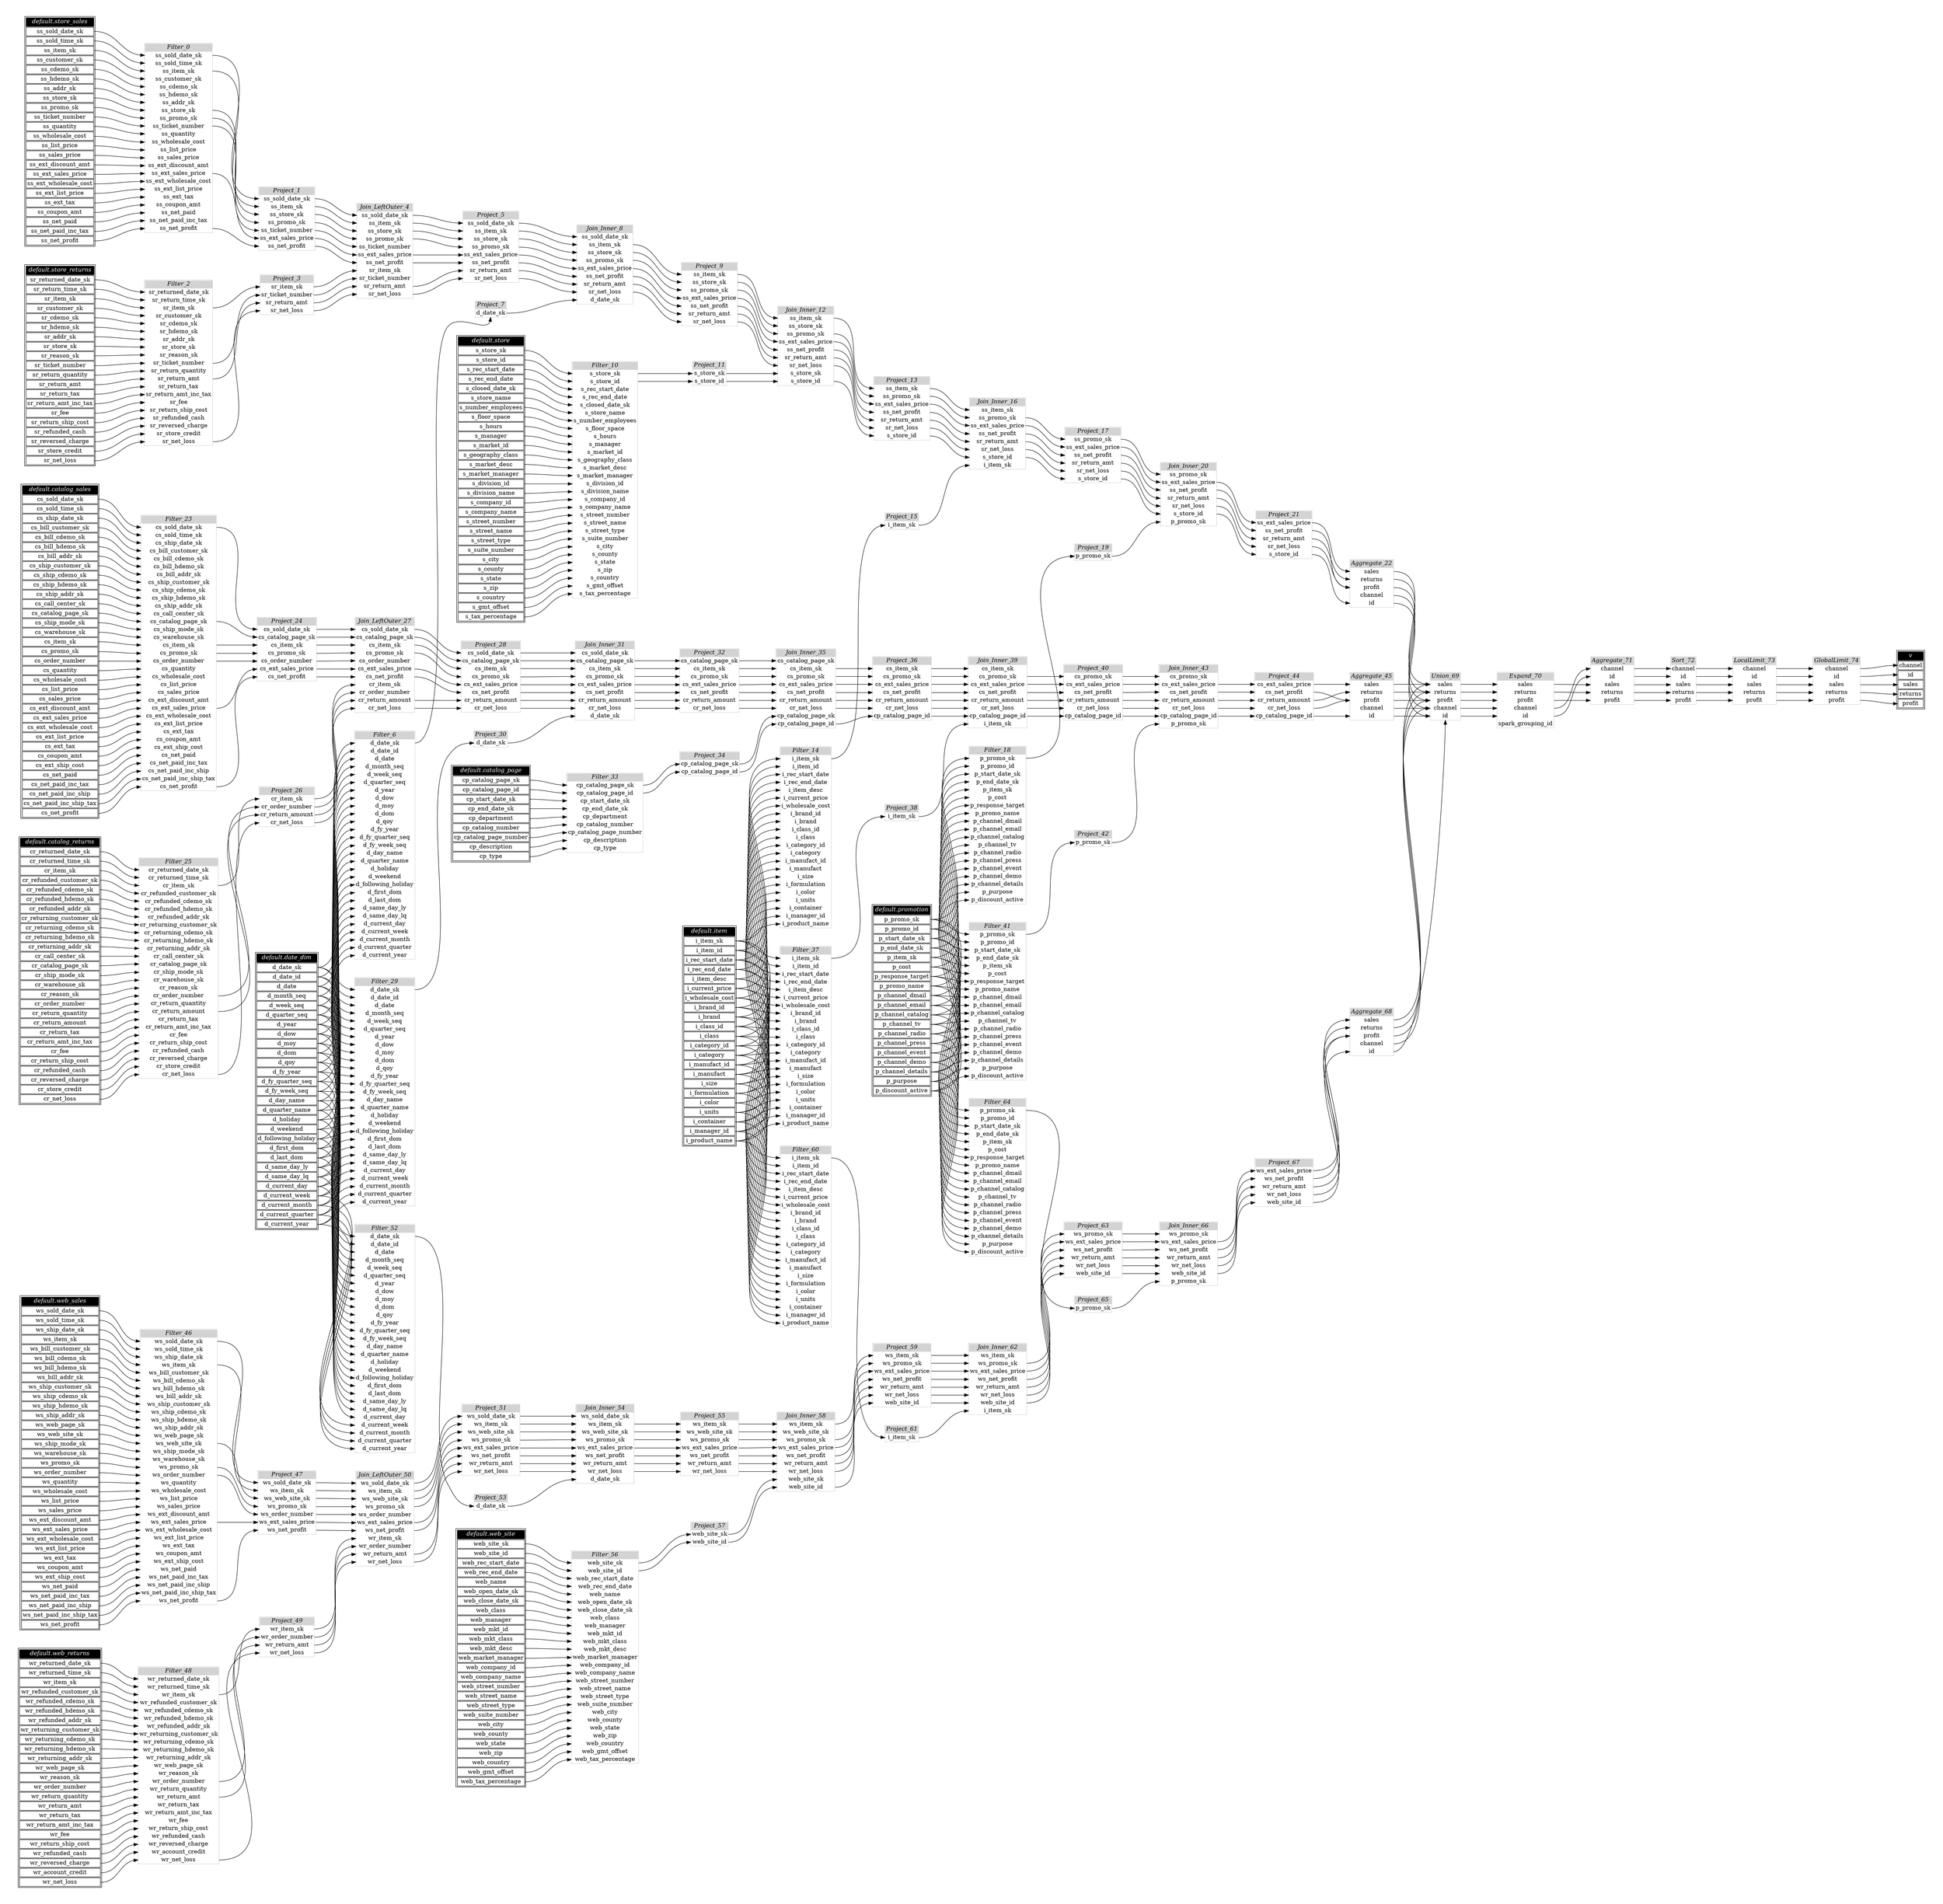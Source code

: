 // Automatically generated by TPCDSFlowTestSuite


digraph {
  graph [pad="0.5" nodesep="0.5" ranksep="1" fontname="Helvetica" rankdir=LR];
  node [shape=plaintext]

  
"Aggregate_22" [label=<
<table color="lightgray" border="1" cellborder="0" cellspacing="0">
  <tr><td bgcolor="lightgray" port="nodeName"><i>Aggregate_22</i></td></tr>
  <tr><td port="0">sales</td></tr>
<tr><td port="1">returns</td></tr>
<tr><td port="2">profit</td></tr>
<tr><td port="3">channel</td></tr>
<tr><td port="4">id</td></tr>
</table>>];
     

"Aggregate_45" [label=<
<table color="lightgray" border="1" cellborder="0" cellspacing="0">
  <tr><td bgcolor="lightgray" port="nodeName"><i>Aggregate_45</i></td></tr>
  <tr><td port="0">sales</td></tr>
<tr><td port="1">returns</td></tr>
<tr><td port="2">profit</td></tr>
<tr><td port="3">channel</td></tr>
<tr><td port="4">id</td></tr>
</table>>];
     

"Aggregate_68" [label=<
<table color="lightgray" border="1" cellborder="0" cellspacing="0">
  <tr><td bgcolor="lightgray" port="nodeName"><i>Aggregate_68</i></td></tr>
  <tr><td port="0">sales</td></tr>
<tr><td port="1">returns</td></tr>
<tr><td port="2">profit</td></tr>
<tr><td port="3">channel</td></tr>
<tr><td port="4">id</td></tr>
</table>>];
     

"Aggregate_71" [label=<
<table color="lightgray" border="1" cellborder="0" cellspacing="0">
  <tr><td bgcolor="lightgray" port="nodeName"><i>Aggregate_71</i></td></tr>
  <tr><td port="0">channel</td></tr>
<tr><td port="1">id</td></tr>
<tr><td port="2">sales</td></tr>
<tr><td port="3">returns</td></tr>
<tr><td port="4">profit</td></tr>
</table>>];
     

"Expand_70" [label=<
<table color="lightgray" border="1" cellborder="0" cellspacing="0">
  <tr><td bgcolor="lightgray" port="nodeName"><i>Expand_70</i></td></tr>
  <tr><td port="0">sales</td></tr>
<tr><td port="1">returns</td></tr>
<tr><td port="2">profit</td></tr>
<tr><td port="3">channel</td></tr>
<tr><td port="4">id</td></tr>
<tr><td port="5">spark_grouping_id</td></tr>
</table>>];
     

"Filter_0" [label=<
<table color="lightgray" border="1" cellborder="0" cellspacing="0">
  <tr><td bgcolor="lightgray" port="nodeName"><i>Filter_0</i></td></tr>
  <tr><td port="0">ss_sold_date_sk</td></tr>
<tr><td port="1">ss_sold_time_sk</td></tr>
<tr><td port="2">ss_item_sk</td></tr>
<tr><td port="3">ss_customer_sk</td></tr>
<tr><td port="4">ss_cdemo_sk</td></tr>
<tr><td port="5">ss_hdemo_sk</td></tr>
<tr><td port="6">ss_addr_sk</td></tr>
<tr><td port="7">ss_store_sk</td></tr>
<tr><td port="8">ss_promo_sk</td></tr>
<tr><td port="9">ss_ticket_number</td></tr>
<tr><td port="10">ss_quantity</td></tr>
<tr><td port="11">ss_wholesale_cost</td></tr>
<tr><td port="12">ss_list_price</td></tr>
<tr><td port="13">ss_sales_price</td></tr>
<tr><td port="14">ss_ext_discount_amt</td></tr>
<tr><td port="15">ss_ext_sales_price</td></tr>
<tr><td port="16">ss_ext_wholesale_cost</td></tr>
<tr><td port="17">ss_ext_list_price</td></tr>
<tr><td port="18">ss_ext_tax</td></tr>
<tr><td port="19">ss_coupon_amt</td></tr>
<tr><td port="20">ss_net_paid</td></tr>
<tr><td port="21">ss_net_paid_inc_tax</td></tr>
<tr><td port="22">ss_net_profit</td></tr>
</table>>];
     

"Filter_10" [label=<
<table color="lightgray" border="1" cellborder="0" cellspacing="0">
  <tr><td bgcolor="lightgray" port="nodeName"><i>Filter_10</i></td></tr>
  <tr><td port="0">s_store_sk</td></tr>
<tr><td port="1">s_store_id</td></tr>
<tr><td port="2">s_rec_start_date</td></tr>
<tr><td port="3">s_rec_end_date</td></tr>
<tr><td port="4">s_closed_date_sk</td></tr>
<tr><td port="5">s_store_name</td></tr>
<tr><td port="6">s_number_employees</td></tr>
<tr><td port="7">s_floor_space</td></tr>
<tr><td port="8">s_hours</td></tr>
<tr><td port="9">s_manager</td></tr>
<tr><td port="10">s_market_id</td></tr>
<tr><td port="11">s_geography_class</td></tr>
<tr><td port="12">s_market_desc</td></tr>
<tr><td port="13">s_market_manager</td></tr>
<tr><td port="14">s_division_id</td></tr>
<tr><td port="15">s_division_name</td></tr>
<tr><td port="16">s_company_id</td></tr>
<tr><td port="17">s_company_name</td></tr>
<tr><td port="18">s_street_number</td></tr>
<tr><td port="19">s_street_name</td></tr>
<tr><td port="20">s_street_type</td></tr>
<tr><td port="21">s_suite_number</td></tr>
<tr><td port="22">s_city</td></tr>
<tr><td port="23">s_county</td></tr>
<tr><td port="24">s_state</td></tr>
<tr><td port="25">s_zip</td></tr>
<tr><td port="26">s_country</td></tr>
<tr><td port="27">s_gmt_offset</td></tr>
<tr><td port="28">s_tax_percentage</td></tr>
</table>>];
     

"Filter_14" [label=<
<table color="lightgray" border="1" cellborder="0" cellspacing="0">
  <tr><td bgcolor="lightgray" port="nodeName"><i>Filter_14</i></td></tr>
  <tr><td port="0">i_item_sk</td></tr>
<tr><td port="1">i_item_id</td></tr>
<tr><td port="2">i_rec_start_date</td></tr>
<tr><td port="3">i_rec_end_date</td></tr>
<tr><td port="4">i_item_desc</td></tr>
<tr><td port="5">i_current_price</td></tr>
<tr><td port="6">i_wholesale_cost</td></tr>
<tr><td port="7">i_brand_id</td></tr>
<tr><td port="8">i_brand</td></tr>
<tr><td port="9">i_class_id</td></tr>
<tr><td port="10">i_class</td></tr>
<tr><td port="11">i_category_id</td></tr>
<tr><td port="12">i_category</td></tr>
<tr><td port="13">i_manufact_id</td></tr>
<tr><td port="14">i_manufact</td></tr>
<tr><td port="15">i_size</td></tr>
<tr><td port="16">i_formulation</td></tr>
<tr><td port="17">i_color</td></tr>
<tr><td port="18">i_units</td></tr>
<tr><td port="19">i_container</td></tr>
<tr><td port="20">i_manager_id</td></tr>
<tr><td port="21">i_product_name</td></tr>
</table>>];
     

"Filter_18" [label=<
<table color="lightgray" border="1" cellborder="0" cellspacing="0">
  <tr><td bgcolor="lightgray" port="nodeName"><i>Filter_18</i></td></tr>
  <tr><td port="0">p_promo_sk</td></tr>
<tr><td port="1">p_promo_id</td></tr>
<tr><td port="2">p_start_date_sk</td></tr>
<tr><td port="3">p_end_date_sk</td></tr>
<tr><td port="4">p_item_sk</td></tr>
<tr><td port="5">p_cost</td></tr>
<tr><td port="6">p_response_target</td></tr>
<tr><td port="7">p_promo_name</td></tr>
<tr><td port="8">p_channel_dmail</td></tr>
<tr><td port="9">p_channel_email</td></tr>
<tr><td port="10">p_channel_catalog</td></tr>
<tr><td port="11">p_channel_tv</td></tr>
<tr><td port="12">p_channel_radio</td></tr>
<tr><td port="13">p_channel_press</td></tr>
<tr><td port="14">p_channel_event</td></tr>
<tr><td port="15">p_channel_demo</td></tr>
<tr><td port="16">p_channel_details</td></tr>
<tr><td port="17">p_purpose</td></tr>
<tr><td port="18">p_discount_active</td></tr>
</table>>];
     

"Filter_2" [label=<
<table color="lightgray" border="1" cellborder="0" cellspacing="0">
  <tr><td bgcolor="lightgray" port="nodeName"><i>Filter_2</i></td></tr>
  <tr><td port="0">sr_returned_date_sk</td></tr>
<tr><td port="1">sr_return_time_sk</td></tr>
<tr><td port="2">sr_item_sk</td></tr>
<tr><td port="3">sr_customer_sk</td></tr>
<tr><td port="4">sr_cdemo_sk</td></tr>
<tr><td port="5">sr_hdemo_sk</td></tr>
<tr><td port="6">sr_addr_sk</td></tr>
<tr><td port="7">sr_store_sk</td></tr>
<tr><td port="8">sr_reason_sk</td></tr>
<tr><td port="9">sr_ticket_number</td></tr>
<tr><td port="10">sr_return_quantity</td></tr>
<tr><td port="11">sr_return_amt</td></tr>
<tr><td port="12">sr_return_tax</td></tr>
<tr><td port="13">sr_return_amt_inc_tax</td></tr>
<tr><td port="14">sr_fee</td></tr>
<tr><td port="15">sr_return_ship_cost</td></tr>
<tr><td port="16">sr_refunded_cash</td></tr>
<tr><td port="17">sr_reversed_charge</td></tr>
<tr><td port="18">sr_store_credit</td></tr>
<tr><td port="19">sr_net_loss</td></tr>
</table>>];
     

"Filter_23" [label=<
<table color="lightgray" border="1" cellborder="0" cellspacing="0">
  <tr><td bgcolor="lightgray" port="nodeName"><i>Filter_23</i></td></tr>
  <tr><td port="0">cs_sold_date_sk</td></tr>
<tr><td port="1">cs_sold_time_sk</td></tr>
<tr><td port="2">cs_ship_date_sk</td></tr>
<tr><td port="3">cs_bill_customer_sk</td></tr>
<tr><td port="4">cs_bill_cdemo_sk</td></tr>
<tr><td port="5">cs_bill_hdemo_sk</td></tr>
<tr><td port="6">cs_bill_addr_sk</td></tr>
<tr><td port="7">cs_ship_customer_sk</td></tr>
<tr><td port="8">cs_ship_cdemo_sk</td></tr>
<tr><td port="9">cs_ship_hdemo_sk</td></tr>
<tr><td port="10">cs_ship_addr_sk</td></tr>
<tr><td port="11">cs_call_center_sk</td></tr>
<tr><td port="12">cs_catalog_page_sk</td></tr>
<tr><td port="13">cs_ship_mode_sk</td></tr>
<tr><td port="14">cs_warehouse_sk</td></tr>
<tr><td port="15">cs_item_sk</td></tr>
<tr><td port="16">cs_promo_sk</td></tr>
<tr><td port="17">cs_order_number</td></tr>
<tr><td port="18">cs_quantity</td></tr>
<tr><td port="19">cs_wholesale_cost</td></tr>
<tr><td port="20">cs_list_price</td></tr>
<tr><td port="21">cs_sales_price</td></tr>
<tr><td port="22">cs_ext_discount_amt</td></tr>
<tr><td port="23">cs_ext_sales_price</td></tr>
<tr><td port="24">cs_ext_wholesale_cost</td></tr>
<tr><td port="25">cs_ext_list_price</td></tr>
<tr><td port="26">cs_ext_tax</td></tr>
<tr><td port="27">cs_coupon_amt</td></tr>
<tr><td port="28">cs_ext_ship_cost</td></tr>
<tr><td port="29">cs_net_paid</td></tr>
<tr><td port="30">cs_net_paid_inc_tax</td></tr>
<tr><td port="31">cs_net_paid_inc_ship</td></tr>
<tr><td port="32">cs_net_paid_inc_ship_tax</td></tr>
<tr><td port="33">cs_net_profit</td></tr>
</table>>];
     

"Filter_25" [label=<
<table color="lightgray" border="1" cellborder="0" cellspacing="0">
  <tr><td bgcolor="lightgray" port="nodeName"><i>Filter_25</i></td></tr>
  <tr><td port="0">cr_returned_date_sk</td></tr>
<tr><td port="1">cr_returned_time_sk</td></tr>
<tr><td port="2">cr_item_sk</td></tr>
<tr><td port="3">cr_refunded_customer_sk</td></tr>
<tr><td port="4">cr_refunded_cdemo_sk</td></tr>
<tr><td port="5">cr_refunded_hdemo_sk</td></tr>
<tr><td port="6">cr_refunded_addr_sk</td></tr>
<tr><td port="7">cr_returning_customer_sk</td></tr>
<tr><td port="8">cr_returning_cdemo_sk</td></tr>
<tr><td port="9">cr_returning_hdemo_sk</td></tr>
<tr><td port="10">cr_returning_addr_sk</td></tr>
<tr><td port="11">cr_call_center_sk</td></tr>
<tr><td port="12">cr_catalog_page_sk</td></tr>
<tr><td port="13">cr_ship_mode_sk</td></tr>
<tr><td port="14">cr_warehouse_sk</td></tr>
<tr><td port="15">cr_reason_sk</td></tr>
<tr><td port="16">cr_order_number</td></tr>
<tr><td port="17">cr_return_quantity</td></tr>
<tr><td port="18">cr_return_amount</td></tr>
<tr><td port="19">cr_return_tax</td></tr>
<tr><td port="20">cr_return_amt_inc_tax</td></tr>
<tr><td port="21">cr_fee</td></tr>
<tr><td port="22">cr_return_ship_cost</td></tr>
<tr><td port="23">cr_refunded_cash</td></tr>
<tr><td port="24">cr_reversed_charge</td></tr>
<tr><td port="25">cr_store_credit</td></tr>
<tr><td port="26">cr_net_loss</td></tr>
</table>>];
     

"Filter_29" [label=<
<table color="lightgray" border="1" cellborder="0" cellspacing="0">
  <tr><td bgcolor="lightgray" port="nodeName"><i>Filter_29</i></td></tr>
  <tr><td port="0">d_date_sk</td></tr>
<tr><td port="1">d_date_id</td></tr>
<tr><td port="2">d_date</td></tr>
<tr><td port="3">d_month_seq</td></tr>
<tr><td port="4">d_week_seq</td></tr>
<tr><td port="5">d_quarter_seq</td></tr>
<tr><td port="6">d_year</td></tr>
<tr><td port="7">d_dow</td></tr>
<tr><td port="8">d_moy</td></tr>
<tr><td port="9">d_dom</td></tr>
<tr><td port="10">d_qoy</td></tr>
<tr><td port="11">d_fy_year</td></tr>
<tr><td port="12">d_fy_quarter_seq</td></tr>
<tr><td port="13">d_fy_week_seq</td></tr>
<tr><td port="14">d_day_name</td></tr>
<tr><td port="15">d_quarter_name</td></tr>
<tr><td port="16">d_holiday</td></tr>
<tr><td port="17">d_weekend</td></tr>
<tr><td port="18">d_following_holiday</td></tr>
<tr><td port="19">d_first_dom</td></tr>
<tr><td port="20">d_last_dom</td></tr>
<tr><td port="21">d_same_day_ly</td></tr>
<tr><td port="22">d_same_day_lq</td></tr>
<tr><td port="23">d_current_day</td></tr>
<tr><td port="24">d_current_week</td></tr>
<tr><td port="25">d_current_month</td></tr>
<tr><td port="26">d_current_quarter</td></tr>
<tr><td port="27">d_current_year</td></tr>
</table>>];
     

"Filter_33" [label=<
<table color="lightgray" border="1" cellborder="0" cellspacing="0">
  <tr><td bgcolor="lightgray" port="nodeName"><i>Filter_33</i></td></tr>
  <tr><td port="0">cp_catalog_page_sk</td></tr>
<tr><td port="1">cp_catalog_page_id</td></tr>
<tr><td port="2">cp_start_date_sk</td></tr>
<tr><td port="3">cp_end_date_sk</td></tr>
<tr><td port="4">cp_department</td></tr>
<tr><td port="5">cp_catalog_number</td></tr>
<tr><td port="6">cp_catalog_page_number</td></tr>
<tr><td port="7">cp_description</td></tr>
<tr><td port="8">cp_type</td></tr>
</table>>];
     

"Filter_37" [label=<
<table color="lightgray" border="1" cellborder="0" cellspacing="0">
  <tr><td bgcolor="lightgray" port="nodeName"><i>Filter_37</i></td></tr>
  <tr><td port="0">i_item_sk</td></tr>
<tr><td port="1">i_item_id</td></tr>
<tr><td port="2">i_rec_start_date</td></tr>
<tr><td port="3">i_rec_end_date</td></tr>
<tr><td port="4">i_item_desc</td></tr>
<tr><td port="5">i_current_price</td></tr>
<tr><td port="6">i_wholesale_cost</td></tr>
<tr><td port="7">i_brand_id</td></tr>
<tr><td port="8">i_brand</td></tr>
<tr><td port="9">i_class_id</td></tr>
<tr><td port="10">i_class</td></tr>
<tr><td port="11">i_category_id</td></tr>
<tr><td port="12">i_category</td></tr>
<tr><td port="13">i_manufact_id</td></tr>
<tr><td port="14">i_manufact</td></tr>
<tr><td port="15">i_size</td></tr>
<tr><td port="16">i_formulation</td></tr>
<tr><td port="17">i_color</td></tr>
<tr><td port="18">i_units</td></tr>
<tr><td port="19">i_container</td></tr>
<tr><td port="20">i_manager_id</td></tr>
<tr><td port="21">i_product_name</td></tr>
</table>>];
     

"Filter_41" [label=<
<table color="lightgray" border="1" cellborder="0" cellspacing="0">
  <tr><td bgcolor="lightgray" port="nodeName"><i>Filter_41</i></td></tr>
  <tr><td port="0">p_promo_sk</td></tr>
<tr><td port="1">p_promo_id</td></tr>
<tr><td port="2">p_start_date_sk</td></tr>
<tr><td port="3">p_end_date_sk</td></tr>
<tr><td port="4">p_item_sk</td></tr>
<tr><td port="5">p_cost</td></tr>
<tr><td port="6">p_response_target</td></tr>
<tr><td port="7">p_promo_name</td></tr>
<tr><td port="8">p_channel_dmail</td></tr>
<tr><td port="9">p_channel_email</td></tr>
<tr><td port="10">p_channel_catalog</td></tr>
<tr><td port="11">p_channel_tv</td></tr>
<tr><td port="12">p_channel_radio</td></tr>
<tr><td port="13">p_channel_press</td></tr>
<tr><td port="14">p_channel_event</td></tr>
<tr><td port="15">p_channel_demo</td></tr>
<tr><td port="16">p_channel_details</td></tr>
<tr><td port="17">p_purpose</td></tr>
<tr><td port="18">p_discount_active</td></tr>
</table>>];
     

"Filter_46" [label=<
<table color="lightgray" border="1" cellborder="0" cellspacing="0">
  <tr><td bgcolor="lightgray" port="nodeName"><i>Filter_46</i></td></tr>
  <tr><td port="0">ws_sold_date_sk</td></tr>
<tr><td port="1">ws_sold_time_sk</td></tr>
<tr><td port="2">ws_ship_date_sk</td></tr>
<tr><td port="3">ws_item_sk</td></tr>
<tr><td port="4">ws_bill_customer_sk</td></tr>
<tr><td port="5">ws_bill_cdemo_sk</td></tr>
<tr><td port="6">ws_bill_hdemo_sk</td></tr>
<tr><td port="7">ws_bill_addr_sk</td></tr>
<tr><td port="8">ws_ship_customer_sk</td></tr>
<tr><td port="9">ws_ship_cdemo_sk</td></tr>
<tr><td port="10">ws_ship_hdemo_sk</td></tr>
<tr><td port="11">ws_ship_addr_sk</td></tr>
<tr><td port="12">ws_web_page_sk</td></tr>
<tr><td port="13">ws_web_site_sk</td></tr>
<tr><td port="14">ws_ship_mode_sk</td></tr>
<tr><td port="15">ws_warehouse_sk</td></tr>
<tr><td port="16">ws_promo_sk</td></tr>
<tr><td port="17">ws_order_number</td></tr>
<tr><td port="18">ws_quantity</td></tr>
<tr><td port="19">ws_wholesale_cost</td></tr>
<tr><td port="20">ws_list_price</td></tr>
<tr><td port="21">ws_sales_price</td></tr>
<tr><td port="22">ws_ext_discount_amt</td></tr>
<tr><td port="23">ws_ext_sales_price</td></tr>
<tr><td port="24">ws_ext_wholesale_cost</td></tr>
<tr><td port="25">ws_ext_list_price</td></tr>
<tr><td port="26">ws_ext_tax</td></tr>
<tr><td port="27">ws_coupon_amt</td></tr>
<tr><td port="28">ws_ext_ship_cost</td></tr>
<tr><td port="29">ws_net_paid</td></tr>
<tr><td port="30">ws_net_paid_inc_tax</td></tr>
<tr><td port="31">ws_net_paid_inc_ship</td></tr>
<tr><td port="32">ws_net_paid_inc_ship_tax</td></tr>
<tr><td port="33">ws_net_profit</td></tr>
</table>>];
     

"Filter_48" [label=<
<table color="lightgray" border="1" cellborder="0" cellspacing="0">
  <tr><td bgcolor="lightgray" port="nodeName"><i>Filter_48</i></td></tr>
  <tr><td port="0">wr_returned_date_sk</td></tr>
<tr><td port="1">wr_returned_time_sk</td></tr>
<tr><td port="2">wr_item_sk</td></tr>
<tr><td port="3">wr_refunded_customer_sk</td></tr>
<tr><td port="4">wr_refunded_cdemo_sk</td></tr>
<tr><td port="5">wr_refunded_hdemo_sk</td></tr>
<tr><td port="6">wr_refunded_addr_sk</td></tr>
<tr><td port="7">wr_returning_customer_sk</td></tr>
<tr><td port="8">wr_returning_cdemo_sk</td></tr>
<tr><td port="9">wr_returning_hdemo_sk</td></tr>
<tr><td port="10">wr_returning_addr_sk</td></tr>
<tr><td port="11">wr_web_page_sk</td></tr>
<tr><td port="12">wr_reason_sk</td></tr>
<tr><td port="13">wr_order_number</td></tr>
<tr><td port="14">wr_return_quantity</td></tr>
<tr><td port="15">wr_return_amt</td></tr>
<tr><td port="16">wr_return_tax</td></tr>
<tr><td port="17">wr_return_amt_inc_tax</td></tr>
<tr><td port="18">wr_fee</td></tr>
<tr><td port="19">wr_return_ship_cost</td></tr>
<tr><td port="20">wr_refunded_cash</td></tr>
<tr><td port="21">wr_reversed_charge</td></tr>
<tr><td port="22">wr_account_credit</td></tr>
<tr><td port="23">wr_net_loss</td></tr>
</table>>];
     

"Filter_52" [label=<
<table color="lightgray" border="1" cellborder="0" cellspacing="0">
  <tr><td bgcolor="lightgray" port="nodeName"><i>Filter_52</i></td></tr>
  <tr><td port="0">d_date_sk</td></tr>
<tr><td port="1">d_date_id</td></tr>
<tr><td port="2">d_date</td></tr>
<tr><td port="3">d_month_seq</td></tr>
<tr><td port="4">d_week_seq</td></tr>
<tr><td port="5">d_quarter_seq</td></tr>
<tr><td port="6">d_year</td></tr>
<tr><td port="7">d_dow</td></tr>
<tr><td port="8">d_moy</td></tr>
<tr><td port="9">d_dom</td></tr>
<tr><td port="10">d_qoy</td></tr>
<tr><td port="11">d_fy_year</td></tr>
<tr><td port="12">d_fy_quarter_seq</td></tr>
<tr><td port="13">d_fy_week_seq</td></tr>
<tr><td port="14">d_day_name</td></tr>
<tr><td port="15">d_quarter_name</td></tr>
<tr><td port="16">d_holiday</td></tr>
<tr><td port="17">d_weekend</td></tr>
<tr><td port="18">d_following_holiday</td></tr>
<tr><td port="19">d_first_dom</td></tr>
<tr><td port="20">d_last_dom</td></tr>
<tr><td port="21">d_same_day_ly</td></tr>
<tr><td port="22">d_same_day_lq</td></tr>
<tr><td port="23">d_current_day</td></tr>
<tr><td port="24">d_current_week</td></tr>
<tr><td port="25">d_current_month</td></tr>
<tr><td port="26">d_current_quarter</td></tr>
<tr><td port="27">d_current_year</td></tr>
</table>>];
     

"Filter_56" [label=<
<table color="lightgray" border="1" cellborder="0" cellspacing="0">
  <tr><td bgcolor="lightgray" port="nodeName"><i>Filter_56</i></td></tr>
  <tr><td port="0">web_site_sk</td></tr>
<tr><td port="1">web_site_id</td></tr>
<tr><td port="2">web_rec_start_date</td></tr>
<tr><td port="3">web_rec_end_date</td></tr>
<tr><td port="4">web_name</td></tr>
<tr><td port="5">web_open_date_sk</td></tr>
<tr><td port="6">web_close_date_sk</td></tr>
<tr><td port="7">web_class</td></tr>
<tr><td port="8">web_manager</td></tr>
<tr><td port="9">web_mkt_id</td></tr>
<tr><td port="10">web_mkt_class</td></tr>
<tr><td port="11">web_mkt_desc</td></tr>
<tr><td port="12">web_market_manager</td></tr>
<tr><td port="13">web_company_id</td></tr>
<tr><td port="14">web_company_name</td></tr>
<tr><td port="15">web_street_number</td></tr>
<tr><td port="16">web_street_name</td></tr>
<tr><td port="17">web_street_type</td></tr>
<tr><td port="18">web_suite_number</td></tr>
<tr><td port="19">web_city</td></tr>
<tr><td port="20">web_county</td></tr>
<tr><td port="21">web_state</td></tr>
<tr><td port="22">web_zip</td></tr>
<tr><td port="23">web_country</td></tr>
<tr><td port="24">web_gmt_offset</td></tr>
<tr><td port="25">web_tax_percentage</td></tr>
</table>>];
     

"Filter_6" [label=<
<table color="lightgray" border="1" cellborder="0" cellspacing="0">
  <tr><td bgcolor="lightgray" port="nodeName"><i>Filter_6</i></td></tr>
  <tr><td port="0">d_date_sk</td></tr>
<tr><td port="1">d_date_id</td></tr>
<tr><td port="2">d_date</td></tr>
<tr><td port="3">d_month_seq</td></tr>
<tr><td port="4">d_week_seq</td></tr>
<tr><td port="5">d_quarter_seq</td></tr>
<tr><td port="6">d_year</td></tr>
<tr><td port="7">d_dow</td></tr>
<tr><td port="8">d_moy</td></tr>
<tr><td port="9">d_dom</td></tr>
<tr><td port="10">d_qoy</td></tr>
<tr><td port="11">d_fy_year</td></tr>
<tr><td port="12">d_fy_quarter_seq</td></tr>
<tr><td port="13">d_fy_week_seq</td></tr>
<tr><td port="14">d_day_name</td></tr>
<tr><td port="15">d_quarter_name</td></tr>
<tr><td port="16">d_holiday</td></tr>
<tr><td port="17">d_weekend</td></tr>
<tr><td port="18">d_following_holiday</td></tr>
<tr><td port="19">d_first_dom</td></tr>
<tr><td port="20">d_last_dom</td></tr>
<tr><td port="21">d_same_day_ly</td></tr>
<tr><td port="22">d_same_day_lq</td></tr>
<tr><td port="23">d_current_day</td></tr>
<tr><td port="24">d_current_week</td></tr>
<tr><td port="25">d_current_month</td></tr>
<tr><td port="26">d_current_quarter</td></tr>
<tr><td port="27">d_current_year</td></tr>
</table>>];
     

"Filter_60" [label=<
<table color="lightgray" border="1" cellborder="0" cellspacing="0">
  <tr><td bgcolor="lightgray" port="nodeName"><i>Filter_60</i></td></tr>
  <tr><td port="0">i_item_sk</td></tr>
<tr><td port="1">i_item_id</td></tr>
<tr><td port="2">i_rec_start_date</td></tr>
<tr><td port="3">i_rec_end_date</td></tr>
<tr><td port="4">i_item_desc</td></tr>
<tr><td port="5">i_current_price</td></tr>
<tr><td port="6">i_wholesale_cost</td></tr>
<tr><td port="7">i_brand_id</td></tr>
<tr><td port="8">i_brand</td></tr>
<tr><td port="9">i_class_id</td></tr>
<tr><td port="10">i_class</td></tr>
<tr><td port="11">i_category_id</td></tr>
<tr><td port="12">i_category</td></tr>
<tr><td port="13">i_manufact_id</td></tr>
<tr><td port="14">i_manufact</td></tr>
<tr><td port="15">i_size</td></tr>
<tr><td port="16">i_formulation</td></tr>
<tr><td port="17">i_color</td></tr>
<tr><td port="18">i_units</td></tr>
<tr><td port="19">i_container</td></tr>
<tr><td port="20">i_manager_id</td></tr>
<tr><td port="21">i_product_name</td></tr>
</table>>];
     

"Filter_64" [label=<
<table color="lightgray" border="1" cellborder="0" cellspacing="0">
  <tr><td bgcolor="lightgray" port="nodeName"><i>Filter_64</i></td></tr>
  <tr><td port="0">p_promo_sk</td></tr>
<tr><td port="1">p_promo_id</td></tr>
<tr><td port="2">p_start_date_sk</td></tr>
<tr><td port="3">p_end_date_sk</td></tr>
<tr><td port="4">p_item_sk</td></tr>
<tr><td port="5">p_cost</td></tr>
<tr><td port="6">p_response_target</td></tr>
<tr><td port="7">p_promo_name</td></tr>
<tr><td port="8">p_channel_dmail</td></tr>
<tr><td port="9">p_channel_email</td></tr>
<tr><td port="10">p_channel_catalog</td></tr>
<tr><td port="11">p_channel_tv</td></tr>
<tr><td port="12">p_channel_radio</td></tr>
<tr><td port="13">p_channel_press</td></tr>
<tr><td port="14">p_channel_event</td></tr>
<tr><td port="15">p_channel_demo</td></tr>
<tr><td port="16">p_channel_details</td></tr>
<tr><td port="17">p_purpose</td></tr>
<tr><td port="18">p_discount_active</td></tr>
</table>>];
     

"GlobalLimit_74" [label=<
<table color="lightgray" border="1" cellborder="0" cellspacing="0">
  <tr><td bgcolor="lightgray" port="nodeName"><i>GlobalLimit_74</i></td></tr>
  <tr><td port="0">channel</td></tr>
<tr><td port="1">id</td></tr>
<tr><td port="2">sales</td></tr>
<tr><td port="3">returns</td></tr>
<tr><td port="4">profit</td></tr>
</table>>];
     

"Join_Inner_12" [label=<
<table color="lightgray" border="1" cellborder="0" cellspacing="0">
  <tr><td bgcolor="lightgray" port="nodeName"><i>Join_Inner_12</i></td></tr>
  <tr><td port="0">ss_item_sk</td></tr>
<tr><td port="1">ss_store_sk</td></tr>
<tr><td port="2">ss_promo_sk</td></tr>
<tr><td port="3">ss_ext_sales_price</td></tr>
<tr><td port="4">ss_net_profit</td></tr>
<tr><td port="5">sr_return_amt</td></tr>
<tr><td port="6">sr_net_loss</td></tr>
<tr><td port="7">s_store_sk</td></tr>
<tr><td port="8">s_store_id</td></tr>
</table>>];
     

"Join_Inner_16" [label=<
<table color="lightgray" border="1" cellborder="0" cellspacing="0">
  <tr><td bgcolor="lightgray" port="nodeName"><i>Join_Inner_16</i></td></tr>
  <tr><td port="0">ss_item_sk</td></tr>
<tr><td port="1">ss_promo_sk</td></tr>
<tr><td port="2">ss_ext_sales_price</td></tr>
<tr><td port="3">ss_net_profit</td></tr>
<tr><td port="4">sr_return_amt</td></tr>
<tr><td port="5">sr_net_loss</td></tr>
<tr><td port="6">s_store_id</td></tr>
<tr><td port="7">i_item_sk</td></tr>
</table>>];
     

"Join_Inner_20" [label=<
<table color="lightgray" border="1" cellborder="0" cellspacing="0">
  <tr><td bgcolor="lightgray" port="nodeName"><i>Join_Inner_20</i></td></tr>
  <tr><td port="0">ss_promo_sk</td></tr>
<tr><td port="1">ss_ext_sales_price</td></tr>
<tr><td port="2">ss_net_profit</td></tr>
<tr><td port="3">sr_return_amt</td></tr>
<tr><td port="4">sr_net_loss</td></tr>
<tr><td port="5">s_store_id</td></tr>
<tr><td port="6">p_promo_sk</td></tr>
</table>>];
     

"Join_Inner_31" [label=<
<table color="lightgray" border="1" cellborder="0" cellspacing="0">
  <tr><td bgcolor="lightgray" port="nodeName"><i>Join_Inner_31</i></td></tr>
  <tr><td port="0">cs_sold_date_sk</td></tr>
<tr><td port="1">cs_catalog_page_sk</td></tr>
<tr><td port="2">cs_item_sk</td></tr>
<tr><td port="3">cs_promo_sk</td></tr>
<tr><td port="4">cs_ext_sales_price</td></tr>
<tr><td port="5">cs_net_profit</td></tr>
<tr><td port="6">cr_return_amount</td></tr>
<tr><td port="7">cr_net_loss</td></tr>
<tr><td port="8">d_date_sk</td></tr>
</table>>];
     

"Join_Inner_35" [label=<
<table color="lightgray" border="1" cellborder="0" cellspacing="0">
  <tr><td bgcolor="lightgray" port="nodeName"><i>Join_Inner_35</i></td></tr>
  <tr><td port="0">cs_catalog_page_sk</td></tr>
<tr><td port="1">cs_item_sk</td></tr>
<tr><td port="2">cs_promo_sk</td></tr>
<tr><td port="3">cs_ext_sales_price</td></tr>
<tr><td port="4">cs_net_profit</td></tr>
<tr><td port="5">cr_return_amount</td></tr>
<tr><td port="6">cr_net_loss</td></tr>
<tr><td port="7">cp_catalog_page_sk</td></tr>
<tr><td port="8">cp_catalog_page_id</td></tr>
</table>>];
     

"Join_Inner_39" [label=<
<table color="lightgray" border="1" cellborder="0" cellspacing="0">
  <tr><td bgcolor="lightgray" port="nodeName"><i>Join_Inner_39</i></td></tr>
  <tr><td port="0">cs_item_sk</td></tr>
<tr><td port="1">cs_promo_sk</td></tr>
<tr><td port="2">cs_ext_sales_price</td></tr>
<tr><td port="3">cs_net_profit</td></tr>
<tr><td port="4">cr_return_amount</td></tr>
<tr><td port="5">cr_net_loss</td></tr>
<tr><td port="6">cp_catalog_page_id</td></tr>
<tr><td port="7">i_item_sk</td></tr>
</table>>];
     

"Join_Inner_43" [label=<
<table color="lightgray" border="1" cellborder="0" cellspacing="0">
  <tr><td bgcolor="lightgray" port="nodeName"><i>Join_Inner_43</i></td></tr>
  <tr><td port="0">cs_promo_sk</td></tr>
<tr><td port="1">cs_ext_sales_price</td></tr>
<tr><td port="2">cs_net_profit</td></tr>
<tr><td port="3">cr_return_amount</td></tr>
<tr><td port="4">cr_net_loss</td></tr>
<tr><td port="5">cp_catalog_page_id</td></tr>
<tr><td port="6">p_promo_sk</td></tr>
</table>>];
     

"Join_Inner_54" [label=<
<table color="lightgray" border="1" cellborder="0" cellspacing="0">
  <tr><td bgcolor="lightgray" port="nodeName"><i>Join_Inner_54</i></td></tr>
  <tr><td port="0">ws_sold_date_sk</td></tr>
<tr><td port="1">ws_item_sk</td></tr>
<tr><td port="2">ws_web_site_sk</td></tr>
<tr><td port="3">ws_promo_sk</td></tr>
<tr><td port="4">ws_ext_sales_price</td></tr>
<tr><td port="5">ws_net_profit</td></tr>
<tr><td port="6">wr_return_amt</td></tr>
<tr><td port="7">wr_net_loss</td></tr>
<tr><td port="8">d_date_sk</td></tr>
</table>>];
     

"Join_Inner_58" [label=<
<table color="lightgray" border="1" cellborder="0" cellspacing="0">
  <tr><td bgcolor="lightgray" port="nodeName"><i>Join_Inner_58</i></td></tr>
  <tr><td port="0">ws_item_sk</td></tr>
<tr><td port="1">ws_web_site_sk</td></tr>
<tr><td port="2">ws_promo_sk</td></tr>
<tr><td port="3">ws_ext_sales_price</td></tr>
<tr><td port="4">ws_net_profit</td></tr>
<tr><td port="5">wr_return_amt</td></tr>
<tr><td port="6">wr_net_loss</td></tr>
<tr><td port="7">web_site_sk</td></tr>
<tr><td port="8">web_site_id</td></tr>
</table>>];
     

"Join_Inner_62" [label=<
<table color="lightgray" border="1" cellborder="0" cellspacing="0">
  <tr><td bgcolor="lightgray" port="nodeName"><i>Join_Inner_62</i></td></tr>
  <tr><td port="0">ws_item_sk</td></tr>
<tr><td port="1">ws_promo_sk</td></tr>
<tr><td port="2">ws_ext_sales_price</td></tr>
<tr><td port="3">ws_net_profit</td></tr>
<tr><td port="4">wr_return_amt</td></tr>
<tr><td port="5">wr_net_loss</td></tr>
<tr><td port="6">web_site_id</td></tr>
<tr><td port="7">i_item_sk</td></tr>
</table>>];
     

"Join_Inner_66" [label=<
<table color="lightgray" border="1" cellborder="0" cellspacing="0">
  <tr><td bgcolor="lightgray" port="nodeName"><i>Join_Inner_66</i></td></tr>
  <tr><td port="0">ws_promo_sk</td></tr>
<tr><td port="1">ws_ext_sales_price</td></tr>
<tr><td port="2">ws_net_profit</td></tr>
<tr><td port="3">wr_return_amt</td></tr>
<tr><td port="4">wr_net_loss</td></tr>
<tr><td port="5">web_site_id</td></tr>
<tr><td port="6">p_promo_sk</td></tr>
</table>>];
     

"Join_Inner_8" [label=<
<table color="lightgray" border="1" cellborder="0" cellspacing="0">
  <tr><td bgcolor="lightgray" port="nodeName"><i>Join_Inner_8</i></td></tr>
  <tr><td port="0">ss_sold_date_sk</td></tr>
<tr><td port="1">ss_item_sk</td></tr>
<tr><td port="2">ss_store_sk</td></tr>
<tr><td port="3">ss_promo_sk</td></tr>
<tr><td port="4">ss_ext_sales_price</td></tr>
<tr><td port="5">ss_net_profit</td></tr>
<tr><td port="6">sr_return_amt</td></tr>
<tr><td port="7">sr_net_loss</td></tr>
<tr><td port="8">d_date_sk</td></tr>
</table>>];
     

"Join_LeftOuter_27" [label=<
<table color="lightgray" border="1" cellborder="0" cellspacing="0">
  <tr><td bgcolor="lightgray" port="nodeName"><i>Join_LeftOuter_27</i></td></tr>
  <tr><td port="0">cs_sold_date_sk</td></tr>
<tr><td port="1">cs_catalog_page_sk</td></tr>
<tr><td port="2">cs_item_sk</td></tr>
<tr><td port="3">cs_promo_sk</td></tr>
<tr><td port="4">cs_order_number</td></tr>
<tr><td port="5">cs_ext_sales_price</td></tr>
<tr><td port="6">cs_net_profit</td></tr>
<tr><td port="7">cr_item_sk</td></tr>
<tr><td port="8">cr_order_number</td></tr>
<tr><td port="9">cr_return_amount</td></tr>
<tr><td port="10">cr_net_loss</td></tr>
</table>>];
     

"Join_LeftOuter_4" [label=<
<table color="lightgray" border="1" cellborder="0" cellspacing="0">
  <tr><td bgcolor="lightgray" port="nodeName"><i>Join_LeftOuter_4</i></td></tr>
  <tr><td port="0">ss_sold_date_sk</td></tr>
<tr><td port="1">ss_item_sk</td></tr>
<tr><td port="2">ss_store_sk</td></tr>
<tr><td port="3">ss_promo_sk</td></tr>
<tr><td port="4">ss_ticket_number</td></tr>
<tr><td port="5">ss_ext_sales_price</td></tr>
<tr><td port="6">ss_net_profit</td></tr>
<tr><td port="7">sr_item_sk</td></tr>
<tr><td port="8">sr_ticket_number</td></tr>
<tr><td port="9">sr_return_amt</td></tr>
<tr><td port="10">sr_net_loss</td></tr>
</table>>];
     

"Join_LeftOuter_50" [label=<
<table color="lightgray" border="1" cellborder="0" cellspacing="0">
  <tr><td bgcolor="lightgray" port="nodeName"><i>Join_LeftOuter_50</i></td></tr>
  <tr><td port="0">ws_sold_date_sk</td></tr>
<tr><td port="1">ws_item_sk</td></tr>
<tr><td port="2">ws_web_site_sk</td></tr>
<tr><td port="3">ws_promo_sk</td></tr>
<tr><td port="4">ws_order_number</td></tr>
<tr><td port="5">ws_ext_sales_price</td></tr>
<tr><td port="6">ws_net_profit</td></tr>
<tr><td port="7">wr_item_sk</td></tr>
<tr><td port="8">wr_order_number</td></tr>
<tr><td port="9">wr_return_amt</td></tr>
<tr><td port="10">wr_net_loss</td></tr>
</table>>];
     

"LocalLimit_73" [label=<
<table color="lightgray" border="1" cellborder="0" cellspacing="0">
  <tr><td bgcolor="lightgray" port="nodeName"><i>LocalLimit_73</i></td></tr>
  <tr><td port="0">channel</td></tr>
<tr><td port="1">id</td></tr>
<tr><td port="2">sales</td></tr>
<tr><td port="3">returns</td></tr>
<tr><td port="4">profit</td></tr>
</table>>];
     

"Project_1" [label=<
<table color="lightgray" border="1" cellborder="0" cellspacing="0">
  <tr><td bgcolor="lightgray" port="nodeName"><i>Project_1</i></td></tr>
  <tr><td port="0">ss_sold_date_sk</td></tr>
<tr><td port="1">ss_item_sk</td></tr>
<tr><td port="2">ss_store_sk</td></tr>
<tr><td port="3">ss_promo_sk</td></tr>
<tr><td port="4">ss_ticket_number</td></tr>
<tr><td port="5">ss_ext_sales_price</td></tr>
<tr><td port="6">ss_net_profit</td></tr>
</table>>];
     

"Project_11" [label=<
<table color="lightgray" border="1" cellborder="0" cellspacing="0">
  <tr><td bgcolor="lightgray" port="nodeName"><i>Project_11</i></td></tr>
  <tr><td port="0">s_store_sk</td></tr>
<tr><td port="1">s_store_id</td></tr>
</table>>];
     

"Project_13" [label=<
<table color="lightgray" border="1" cellborder="0" cellspacing="0">
  <tr><td bgcolor="lightgray" port="nodeName"><i>Project_13</i></td></tr>
  <tr><td port="0">ss_item_sk</td></tr>
<tr><td port="1">ss_promo_sk</td></tr>
<tr><td port="2">ss_ext_sales_price</td></tr>
<tr><td port="3">ss_net_profit</td></tr>
<tr><td port="4">sr_return_amt</td></tr>
<tr><td port="5">sr_net_loss</td></tr>
<tr><td port="6">s_store_id</td></tr>
</table>>];
     

"Project_15" [label=<
<table color="lightgray" border="1" cellborder="0" cellspacing="0">
  <tr><td bgcolor="lightgray" port="nodeName"><i>Project_15</i></td></tr>
  <tr><td port="0">i_item_sk</td></tr>
</table>>];
     

"Project_17" [label=<
<table color="lightgray" border="1" cellborder="0" cellspacing="0">
  <tr><td bgcolor="lightgray" port="nodeName"><i>Project_17</i></td></tr>
  <tr><td port="0">ss_promo_sk</td></tr>
<tr><td port="1">ss_ext_sales_price</td></tr>
<tr><td port="2">ss_net_profit</td></tr>
<tr><td port="3">sr_return_amt</td></tr>
<tr><td port="4">sr_net_loss</td></tr>
<tr><td port="5">s_store_id</td></tr>
</table>>];
     

"Project_19" [label=<
<table color="lightgray" border="1" cellborder="0" cellspacing="0">
  <tr><td bgcolor="lightgray" port="nodeName"><i>Project_19</i></td></tr>
  <tr><td port="0">p_promo_sk</td></tr>
</table>>];
     

"Project_21" [label=<
<table color="lightgray" border="1" cellborder="0" cellspacing="0">
  <tr><td bgcolor="lightgray" port="nodeName"><i>Project_21</i></td></tr>
  <tr><td port="0">ss_ext_sales_price</td></tr>
<tr><td port="1">ss_net_profit</td></tr>
<tr><td port="2">sr_return_amt</td></tr>
<tr><td port="3">sr_net_loss</td></tr>
<tr><td port="4">s_store_id</td></tr>
</table>>];
     

"Project_24" [label=<
<table color="lightgray" border="1" cellborder="0" cellspacing="0">
  <tr><td bgcolor="lightgray" port="nodeName"><i>Project_24</i></td></tr>
  <tr><td port="0">cs_sold_date_sk</td></tr>
<tr><td port="1">cs_catalog_page_sk</td></tr>
<tr><td port="2">cs_item_sk</td></tr>
<tr><td port="3">cs_promo_sk</td></tr>
<tr><td port="4">cs_order_number</td></tr>
<tr><td port="5">cs_ext_sales_price</td></tr>
<tr><td port="6">cs_net_profit</td></tr>
</table>>];
     

"Project_26" [label=<
<table color="lightgray" border="1" cellborder="0" cellspacing="0">
  <tr><td bgcolor="lightgray" port="nodeName"><i>Project_26</i></td></tr>
  <tr><td port="0">cr_item_sk</td></tr>
<tr><td port="1">cr_order_number</td></tr>
<tr><td port="2">cr_return_amount</td></tr>
<tr><td port="3">cr_net_loss</td></tr>
</table>>];
     

"Project_28" [label=<
<table color="lightgray" border="1" cellborder="0" cellspacing="0">
  <tr><td bgcolor="lightgray" port="nodeName"><i>Project_28</i></td></tr>
  <tr><td port="0">cs_sold_date_sk</td></tr>
<tr><td port="1">cs_catalog_page_sk</td></tr>
<tr><td port="2">cs_item_sk</td></tr>
<tr><td port="3">cs_promo_sk</td></tr>
<tr><td port="4">cs_ext_sales_price</td></tr>
<tr><td port="5">cs_net_profit</td></tr>
<tr><td port="6">cr_return_amount</td></tr>
<tr><td port="7">cr_net_loss</td></tr>
</table>>];
     

"Project_3" [label=<
<table color="lightgray" border="1" cellborder="0" cellspacing="0">
  <tr><td bgcolor="lightgray" port="nodeName"><i>Project_3</i></td></tr>
  <tr><td port="0">sr_item_sk</td></tr>
<tr><td port="1">sr_ticket_number</td></tr>
<tr><td port="2">sr_return_amt</td></tr>
<tr><td port="3">sr_net_loss</td></tr>
</table>>];
     

"Project_30" [label=<
<table color="lightgray" border="1" cellborder="0" cellspacing="0">
  <tr><td bgcolor="lightgray" port="nodeName"><i>Project_30</i></td></tr>
  <tr><td port="0">d_date_sk</td></tr>
</table>>];
     

"Project_32" [label=<
<table color="lightgray" border="1" cellborder="0" cellspacing="0">
  <tr><td bgcolor="lightgray" port="nodeName"><i>Project_32</i></td></tr>
  <tr><td port="0">cs_catalog_page_sk</td></tr>
<tr><td port="1">cs_item_sk</td></tr>
<tr><td port="2">cs_promo_sk</td></tr>
<tr><td port="3">cs_ext_sales_price</td></tr>
<tr><td port="4">cs_net_profit</td></tr>
<tr><td port="5">cr_return_amount</td></tr>
<tr><td port="6">cr_net_loss</td></tr>
</table>>];
     

"Project_34" [label=<
<table color="lightgray" border="1" cellborder="0" cellspacing="0">
  <tr><td bgcolor="lightgray" port="nodeName"><i>Project_34</i></td></tr>
  <tr><td port="0">cp_catalog_page_sk</td></tr>
<tr><td port="1">cp_catalog_page_id</td></tr>
</table>>];
     

"Project_36" [label=<
<table color="lightgray" border="1" cellborder="0" cellspacing="0">
  <tr><td bgcolor="lightgray" port="nodeName"><i>Project_36</i></td></tr>
  <tr><td port="0">cs_item_sk</td></tr>
<tr><td port="1">cs_promo_sk</td></tr>
<tr><td port="2">cs_ext_sales_price</td></tr>
<tr><td port="3">cs_net_profit</td></tr>
<tr><td port="4">cr_return_amount</td></tr>
<tr><td port="5">cr_net_loss</td></tr>
<tr><td port="6">cp_catalog_page_id</td></tr>
</table>>];
     

"Project_38" [label=<
<table color="lightgray" border="1" cellborder="0" cellspacing="0">
  <tr><td bgcolor="lightgray" port="nodeName"><i>Project_38</i></td></tr>
  <tr><td port="0">i_item_sk</td></tr>
</table>>];
     

"Project_40" [label=<
<table color="lightgray" border="1" cellborder="0" cellspacing="0">
  <tr><td bgcolor="lightgray" port="nodeName"><i>Project_40</i></td></tr>
  <tr><td port="0">cs_promo_sk</td></tr>
<tr><td port="1">cs_ext_sales_price</td></tr>
<tr><td port="2">cs_net_profit</td></tr>
<tr><td port="3">cr_return_amount</td></tr>
<tr><td port="4">cr_net_loss</td></tr>
<tr><td port="5">cp_catalog_page_id</td></tr>
</table>>];
     

"Project_42" [label=<
<table color="lightgray" border="1" cellborder="0" cellspacing="0">
  <tr><td bgcolor="lightgray" port="nodeName"><i>Project_42</i></td></tr>
  <tr><td port="0">p_promo_sk</td></tr>
</table>>];
     

"Project_44" [label=<
<table color="lightgray" border="1" cellborder="0" cellspacing="0">
  <tr><td bgcolor="lightgray" port="nodeName"><i>Project_44</i></td></tr>
  <tr><td port="0">cs_ext_sales_price</td></tr>
<tr><td port="1">cs_net_profit</td></tr>
<tr><td port="2">cr_return_amount</td></tr>
<tr><td port="3">cr_net_loss</td></tr>
<tr><td port="4">cp_catalog_page_id</td></tr>
</table>>];
     

"Project_47" [label=<
<table color="lightgray" border="1" cellborder="0" cellspacing="0">
  <tr><td bgcolor="lightgray" port="nodeName"><i>Project_47</i></td></tr>
  <tr><td port="0">ws_sold_date_sk</td></tr>
<tr><td port="1">ws_item_sk</td></tr>
<tr><td port="2">ws_web_site_sk</td></tr>
<tr><td port="3">ws_promo_sk</td></tr>
<tr><td port="4">ws_order_number</td></tr>
<tr><td port="5">ws_ext_sales_price</td></tr>
<tr><td port="6">ws_net_profit</td></tr>
</table>>];
     

"Project_49" [label=<
<table color="lightgray" border="1" cellborder="0" cellspacing="0">
  <tr><td bgcolor="lightgray" port="nodeName"><i>Project_49</i></td></tr>
  <tr><td port="0">wr_item_sk</td></tr>
<tr><td port="1">wr_order_number</td></tr>
<tr><td port="2">wr_return_amt</td></tr>
<tr><td port="3">wr_net_loss</td></tr>
</table>>];
     

"Project_5" [label=<
<table color="lightgray" border="1" cellborder="0" cellspacing="0">
  <tr><td bgcolor="lightgray" port="nodeName"><i>Project_5</i></td></tr>
  <tr><td port="0">ss_sold_date_sk</td></tr>
<tr><td port="1">ss_item_sk</td></tr>
<tr><td port="2">ss_store_sk</td></tr>
<tr><td port="3">ss_promo_sk</td></tr>
<tr><td port="4">ss_ext_sales_price</td></tr>
<tr><td port="5">ss_net_profit</td></tr>
<tr><td port="6">sr_return_amt</td></tr>
<tr><td port="7">sr_net_loss</td></tr>
</table>>];
     

"Project_51" [label=<
<table color="lightgray" border="1" cellborder="0" cellspacing="0">
  <tr><td bgcolor="lightgray" port="nodeName"><i>Project_51</i></td></tr>
  <tr><td port="0">ws_sold_date_sk</td></tr>
<tr><td port="1">ws_item_sk</td></tr>
<tr><td port="2">ws_web_site_sk</td></tr>
<tr><td port="3">ws_promo_sk</td></tr>
<tr><td port="4">ws_ext_sales_price</td></tr>
<tr><td port="5">ws_net_profit</td></tr>
<tr><td port="6">wr_return_amt</td></tr>
<tr><td port="7">wr_net_loss</td></tr>
</table>>];
     

"Project_53" [label=<
<table color="lightgray" border="1" cellborder="0" cellspacing="0">
  <tr><td bgcolor="lightgray" port="nodeName"><i>Project_53</i></td></tr>
  <tr><td port="0">d_date_sk</td></tr>
</table>>];
     

"Project_55" [label=<
<table color="lightgray" border="1" cellborder="0" cellspacing="0">
  <tr><td bgcolor="lightgray" port="nodeName"><i>Project_55</i></td></tr>
  <tr><td port="0">ws_item_sk</td></tr>
<tr><td port="1">ws_web_site_sk</td></tr>
<tr><td port="2">ws_promo_sk</td></tr>
<tr><td port="3">ws_ext_sales_price</td></tr>
<tr><td port="4">ws_net_profit</td></tr>
<tr><td port="5">wr_return_amt</td></tr>
<tr><td port="6">wr_net_loss</td></tr>
</table>>];
     

"Project_57" [label=<
<table color="lightgray" border="1" cellborder="0" cellspacing="0">
  <tr><td bgcolor="lightgray" port="nodeName"><i>Project_57</i></td></tr>
  <tr><td port="0">web_site_sk</td></tr>
<tr><td port="1">web_site_id</td></tr>
</table>>];
     

"Project_59" [label=<
<table color="lightgray" border="1" cellborder="0" cellspacing="0">
  <tr><td bgcolor="lightgray" port="nodeName"><i>Project_59</i></td></tr>
  <tr><td port="0">ws_item_sk</td></tr>
<tr><td port="1">ws_promo_sk</td></tr>
<tr><td port="2">ws_ext_sales_price</td></tr>
<tr><td port="3">ws_net_profit</td></tr>
<tr><td port="4">wr_return_amt</td></tr>
<tr><td port="5">wr_net_loss</td></tr>
<tr><td port="6">web_site_id</td></tr>
</table>>];
     

"Project_61" [label=<
<table color="lightgray" border="1" cellborder="0" cellspacing="0">
  <tr><td bgcolor="lightgray" port="nodeName"><i>Project_61</i></td></tr>
  <tr><td port="0">i_item_sk</td></tr>
</table>>];
     

"Project_63" [label=<
<table color="lightgray" border="1" cellborder="0" cellspacing="0">
  <tr><td bgcolor="lightgray" port="nodeName"><i>Project_63</i></td></tr>
  <tr><td port="0">ws_promo_sk</td></tr>
<tr><td port="1">ws_ext_sales_price</td></tr>
<tr><td port="2">ws_net_profit</td></tr>
<tr><td port="3">wr_return_amt</td></tr>
<tr><td port="4">wr_net_loss</td></tr>
<tr><td port="5">web_site_id</td></tr>
</table>>];
     

"Project_65" [label=<
<table color="lightgray" border="1" cellborder="0" cellspacing="0">
  <tr><td bgcolor="lightgray" port="nodeName"><i>Project_65</i></td></tr>
  <tr><td port="0">p_promo_sk</td></tr>
</table>>];
     

"Project_67" [label=<
<table color="lightgray" border="1" cellborder="0" cellspacing="0">
  <tr><td bgcolor="lightgray" port="nodeName"><i>Project_67</i></td></tr>
  <tr><td port="0">ws_ext_sales_price</td></tr>
<tr><td port="1">ws_net_profit</td></tr>
<tr><td port="2">wr_return_amt</td></tr>
<tr><td port="3">wr_net_loss</td></tr>
<tr><td port="4">web_site_id</td></tr>
</table>>];
     

"Project_7" [label=<
<table color="lightgray" border="1" cellborder="0" cellspacing="0">
  <tr><td bgcolor="lightgray" port="nodeName"><i>Project_7</i></td></tr>
  <tr><td port="0">d_date_sk</td></tr>
</table>>];
     

"Project_9" [label=<
<table color="lightgray" border="1" cellborder="0" cellspacing="0">
  <tr><td bgcolor="lightgray" port="nodeName"><i>Project_9</i></td></tr>
  <tr><td port="0">ss_item_sk</td></tr>
<tr><td port="1">ss_store_sk</td></tr>
<tr><td port="2">ss_promo_sk</td></tr>
<tr><td port="3">ss_ext_sales_price</td></tr>
<tr><td port="4">ss_net_profit</td></tr>
<tr><td port="5">sr_return_amt</td></tr>
<tr><td port="6">sr_net_loss</td></tr>
</table>>];
     

"Sort_72" [label=<
<table color="lightgray" border="1" cellborder="0" cellspacing="0">
  <tr><td bgcolor="lightgray" port="nodeName"><i>Sort_72</i></td></tr>
  <tr><td port="0">channel</td></tr>
<tr><td port="1">id</td></tr>
<tr><td port="2">sales</td></tr>
<tr><td port="3">returns</td></tr>
<tr><td port="4">profit</td></tr>
</table>>];
     

"Union_69" [label=<
<table color="lightgray" border="1" cellborder="0" cellspacing="0">
  <tr><td bgcolor="lightgray" port="nodeName"><i>Union_69</i></td></tr>
  <tr><td port="0">sales</td></tr>
<tr><td port="1">returns</td></tr>
<tr><td port="2">profit</td></tr>
<tr><td port="3">channel</td></tr>
<tr><td port="4">id</td></tr>
</table>>];
     

"default.catalog_page" [color="black" label=<
<table>
  <tr><td bgcolor="black" port="nodeName"><i><font color="white">default.catalog_page</font></i></td></tr>
  <tr><td port="0">cp_catalog_page_sk</td></tr>
<tr><td port="1">cp_catalog_page_id</td></tr>
<tr><td port="2">cp_start_date_sk</td></tr>
<tr><td port="3">cp_end_date_sk</td></tr>
<tr><td port="4">cp_department</td></tr>
<tr><td port="5">cp_catalog_number</td></tr>
<tr><td port="6">cp_catalog_page_number</td></tr>
<tr><td port="7">cp_description</td></tr>
<tr><td port="8">cp_type</td></tr>
</table>>];
     

"default.catalog_returns" [color="black" label=<
<table>
  <tr><td bgcolor="black" port="nodeName"><i><font color="white">default.catalog_returns</font></i></td></tr>
  <tr><td port="0">cr_returned_date_sk</td></tr>
<tr><td port="1">cr_returned_time_sk</td></tr>
<tr><td port="2">cr_item_sk</td></tr>
<tr><td port="3">cr_refunded_customer_sk</td></tr>
<tr><td port="4">cr_refunded_cdemo_sk</td></tr>
<tr><td port="5">cr_refunded_hdemo_sk</td></tr>
<tr><td port="6">cr_refunded_addr_sk</td></tr>
<tr><td port="7">cr_returning_customer_sk</td></tr>
<tr><td port="8">cr_returning_cdemo_sk</td></tr>
<tr><td port="9">cr_returning_hdemo_sk</td></tr>
<tr><td port="10">cr_returning_addr_sk</td></tr>
<tr><td port="11">cr_call_center_sk</td></tr>
<tr><td port="12">cr_catalog_page_sk</td></tr>
<tr><td port="13">cr_ship_mode_sk</td></tr>
<tr><td port="14">cr_warehouse_sk</td></tr>
<tr><td port="15">cr_reason_sk</td></tr>
<tr><td port="16">cr_order_number</td></tr>
<tr><td port="17">cr_return_quantity</td></tr>
<tr><td port="18">cr_return_amount</td></tr>
<tr><td port="19">cr_return_tax</td></tr>
<tr><td port="20">cr_return_amt_inc_tax</td></tr>
<tr><td port="21">cr_fee</td></tr>
<tr><td port="22">cr_return_ship_cost</td></tr>
<tr><td port="23">cr_refunded_cash</td></tr>
<tr><td port="24">cr_reversed_charge</td></tr>
<tr><td port="25">cr_store_credit</td></tr>
<tr><td port="26">cr_net_loss</td></tr>
</table>>];
     

"default.catalog_sales" [color="black" label=<
<table>
  <tr><td bgcolor="black" port="nodeName"><i><font color="white">default.catalog_sales</font></i></td></tr>
  <tr><td port="0">cs_sold_date_sk</td></tr>
<tr><td port="1">cs_sold_time_sk</td></tr>
<tr><td port="2">cs_ship_date_sk</td></tr>
<tr><td port="3">cs_bill_customer_sk</td></tr>
<tr><td port="4">cs_bill_cdemo_sk</td></tr>
<tr><td port="5">cs_bill_hdemo_sk</td></tr>
<tr><td port="6">cs_bill_addr_sk</td></tr>
<tr><td port="7">cs_ship_customer_sk</td></tr>
<tr><td port="8">cs_ship_cdemo_sk</td></tr>
<tr><td port="9">cs_ship_hdemo_sk</td></tr>
<tr><td port="10">cs_ship_addr_sk</td></tr>
<tr><td port="11">cs_call_center_sk</td></tr>
<tr><td port="12">cs_catalog_page_sk</td></tr>
<tr><td port="13">cs_ship_mode_sk</td></tr>
<tr><td port="14">cs_warehouse_sk</td></tr>
<tr><td port="15">cs_item_sk</td></tr>
<tr><td port="16">cs_promo_sk</td></tr>
<tr><td port="17">cs_order_number</td></tr>
<tr><td port="18">cs_quantity</td></tr>
<tr><td port="19">cs_wholesale_cost</td></tr>
<tr><td port="20">cs_list_price</td></tr>
<tr><td port="21">cs_sales_price</td></tr>
<tr><td port="22">cs_ext_discount_amt</td></tr>
<tr><td port="23">cs_ext_sales_price</td></tr>
<tr><td port="24">cs_ext_wholesale_cost</td></tr>
<tr><td port="25">cs_ext_list_price</td></tr>
<tr><td port="26">cs_ext_tax</td></tr>
<tr><td port="27">cs_coupon_amt</td></tr>
<tr><td port="28">cs_ext_ship_cost</td></tr>
<tr><td port="29">cs_net_paid</td></tr>
<tr><td port="30">cs_net_paid_inc_tax</td></tr>
<tr><td port="31">cs_net_paid_inc_ship</td></tr>
<tr><td port="32">cs_net_paid_inc_ship_tax</td></tr>
<tr><td port="33">cs_net_profit</td></tr>
</table>>];
     

"default.date_dim" [color="black" label=<
<table>
  <tr><td bgcolor="black" port="nodeName"><i><font color="white">default.date_dim</font></i></td></tr>
  <tr><td port="0">d_date_sk</td></tr>
<tr><td port="1">d_date_id</td></tr>
<tr><td port="2">d_date</td></tr>
<tr><td port="3">d_month_seq</td></tr>
<tr><td port="4">d_week_seq</td></tr>
<tr><td port="5">d_quarter_seq</td></tr>
<tr><td port="6">d_year</td></tr>
<tr><td port="7">d_dow</td></tr>
<tr><td port="8">d_moy</td></tr>
<tr><td port="9">d_dom</td></tr>
<tr><td port="10">d_qoy</td></tr>
<tr><td port="11">d_fy_year</td></tr>
<tr><td port="12">d_fy_quarter_seq</td></tr>
<tr><td port="13">d_fy_week_seq</td></tr>
<tr><td port="14">d_day_name</td></tr>
<tr><td port="15">d_quarter_name</td></tr>
<tr><td port="16">d_holiday</td></tr>
<tr><td port="17">d_weekend</td></tr>
<tr><td port="18">d_following_holiday</td></tr>
<tr><td port="19">d_first_dom</td></tr>
<tr><td port="20">d_last_dom</td></tr>
<tr><td port="21">d_same_day_ly</td></tr>
<tr><td port="22">d_same_day_lq</td></tr>
<tr><td port="23">d_current_day</td></tr>
<tr><td port="24">d_current_week</td></tr>
<tr><td port="25">d_current_month</td></tr>
<tr><td port="26">d_current_quarter</td></tr>
<tr><td port="27">d_current_year</td></tr>
</table>>];
     

"default.item" [color="black" label=<
<table>
  <tr><td bgcolor="black" port="nodeName"><i><font color="white">default.item</font></i></td></tr>
  <tr><td port="0">i_item_sk</td></tr>
<tr><td port="1">i_item_id</td></tr>
<tr><td port="2">i_rec_start_date</td></tr>
<tr><td port="3">i_rec_end_date</td></tr>
<tr><td port="4">i_item_desc</td></tr>
<tr><td port="5">i_current_price</td></tr>
<tr><td port="6">i_wholesale_cost</td></tr>
<tr><td port="7">i_brand_id</td></tr>
<tr><td port="8">i_brand</td></tr>
<tr><td port="9">i_class_id</td></tr>
<tr><td port="10">i_class</td></tr>
<tr><td port="11">i_category_id</td></tr>
<tr><td port="12">i_category</td></tr>
<tr><td port="13">i_manufact_id</td></tr>
<tr><td port="14">i_manufact</td></tr>
<tr><td port="15">i_size</td></tr>
<tr><td port="16">i_formulation</td></tr>
<tr><td port="17">i_color</td></tr>
<tr><td port="18">i_units</td></tr>
<tr><td port="19">i_container</td></tr>
<tr><td port="20">i_manager_id</td></tr>
<tr><td port="21">i_product_name</td></tr>
</table>>];
     

"default.promotion" [color="black" label=<
<table>
  <tr><td bgcolor="black" port="nodeName"><i><font color="white">default.promotion</font></i></td></tr>
  <tr><td port="0">p_promo_sk</td></tr>
<tr><td port="1">p_promo_id</td></tr>
<tr><td port="2">p_start_date_sk</td></tr>
<tr><td port="3">p_end_date_sk</td></tr>
<tr><td port="4">p_item_sk</td></tr>
<tr><td port="5">p_cost</td></tr>
<tr><td port="6">p_response_target</td></tr>
<tr><td port="7">p_promo_name</td></tr>
<tr><td port="8">p_channel_dmail</td></tr>
<tr><td port="9">p_channel_email</td></tr>
<tr><td port="10">p_channel_catalog</td></tr>
<tr><td port="11">p_channel_tv</td></tr>
<tr><td port="12">p_channel_radio</td></tr>
<tr><td port="13">p_channel_press</td></tr>
<tr><td port="14">p_channel_event</td></tr>
<tr><td port="15">p_channel_demo</td></tr>
<tr><td port="16">p_channel_details</td></tr>
<tr><td port="17">p_purpose</td></tr>
<tr><td port="18">p_discount_active</td></tr>
</table>>];
     

"default.store" [color="black" label=<
<table>
  <tr><td bgcolor="black" port="nodeName"><i><font color="white">default.store</font></i></td></tr>
  <tr><td port="0">s_store_sk</td></tr>
<tr><td port="1">s_store_id</td></tr>
<tr><td port="2">s_rec_start_date</td></tr>
<tr><td port="3">s_rec_end_date</td></tr>
<tr><td port="4">s_closed_date_sk</td></tr>
<tr><td port="5">s_store_name</td></tr>
<tr><td port="6">s_number_employees</td></tr>
<tr><td port="7">s_floor_space</td></tr>
<tr><td port="8">s_hours</td></tr>
<tr><td port="9">s_manager</td></tr>
<tr><td port="10">s_market_id</td></tr>
<tr><td port="11">s_geography_class</td></tr>
<tr><td port="12">s_market_desc</td></tr>
<tr><td port="13">s_market_manager</td></tr>
<tr><td port="14">s_division_id</td></tr>
<tr><td port="15">s_division_name</td></tr>
<tr><td port="16">s_company_id</td></tr>
<tr><td port="17">s_company_name</td></tr>
<tr><td port="18">s_street_number</td></tr>
<tr><td port="19">s_street_name</td></tr>
<tr><td port="20">s_street_type</td></tr>
<tr><td port="21">s_suite_number</td></tr>
<tr><td port="22">s_city</td></tr>
<tr><td port="23">s_county</td></tr>
<tr><td port="24">s_state</td></tr>
<tr><td port="25">s_zip</td></tr>
<tr><td port="26">s_country</td></tr>
<tr><td port="27">s_gmt_offset</td></tr>
<tr><td port="28">s_tax_percentage</td></tr>
</table>>];
     

"default.store_returns" [color="black" label=<
<table>
  <tr><td bgcolor="black" port="nodeName"><i><font color="white">default.store_returns</font></i></td></tr>
  <tr><td port="0">sr_returned_date_sk</td></tr>
<tr><td port="1">sr_return_time_sk</td></tr>
<tr><td port="2">sr_item_sk</td></tr>
<tr><td port="3">sr_customer_sk</td></tr>
<tr><td port="4">sr_cdemo_sk</td></tr>
<tr><td port="5">sr_hdemo_sk</td></tr>
<tr><td port="6">sr_addr_sk</td></tr>
<tr><td port="7">sr_store_sk</td></tr>
<tr><td port="8">sr_reason_sk</td></tr>
<tr><td port="9">sr_ticket_number</td></tr>
<tr><td port="10">sr_return_quantity</td></tr>
<tr><td port="11">sr_return_amt</td></tr>
<tr><td port="12">sr_return_tax</td></tr>
<tr><td port="13">sr_return_amt_inc_tax</td></tr>
<tr><td port="14">sr_fee</td></tr>
<tr><td port="15">sr_return_ship_cost</td></tr>
<tr><td port="16">sr_refunded_cash</td></tr>
<tr><td port="17">sr_reversed_charge</td></tr>
<tr><td port="18">sr_store_credit</td></tr>
<tr><td port="19">sr_net_loss</td></tr>
</table>>];
     

"default.store_sales" [color="black" label=<
<table>
  <tr><td bgcolor="black" port="nodeName"><i><font color="white">default.store_sales</font></i></td></tr>
  <tr><td port="0">ss_sold_date_sk</td></tr>
<tr><td port="1">ss_sold_time_sk</td></tr>
<tr><td port="2">ss_item_sk</td></tr>
<tr><td port="3">ss_customer_sk</td></tr>
<tr><td port="4">ss_cdemo_sk</td></tr>
<tr><td port="5">ss_hdemo_sk</td></tr>
<tr><td port="6">ss_addr_sk</td></tr>
<tr><td port="7">ss_store_sk</td></tr>
<tr><td port="8">ss_promo_sk</td></tr>
<tr><td port="9">ss_ticket_number</td></tr>
<tr><td port="10">ss_quantity</td></tr>
<tr><td port="11">ss_wholesale_cost</td></tr>
<tr><td port="12">ss_list_price</td></tr>
<tr><td port="13">ss_sales_price</td></tr>
<tr><td port="14">ss_ext_discount_amt</td></tr>
<tr><td port="15">ss_ext_sales_price</td></tr>
<tr><td port="16">ss_ext_wholesale_cost</td></tr>
<tr><td port="17">ss_ext_list_price</td></tr>
<tr><td port="18">ss_ext_tax</td></tr>
<tr><td port="19">ss_coupon_amt</td></tr>
<tr><td port="20">ss_net_paid</td></tr>
<tr><td port="21">ss_net_paid_inc_tax</td></tr>
<tr><td port="22">ss_net_profit</td></tr>
</table>>];
     

"default.web_returns" [color="black" label=<
<table>
  <tr><td bgcolor="black" port="nodeName"><i><font color="white">default.web_returns</font></i></td></tr>
  <tr><td port="0">wr_returned_date_sk</td></tr>
<tr><td port="1">wr_returned_time_sk</td></tr>
<tr><td port="2">wr_item_sk</td></tr>
<tr><td port="3">wr_refunded_customer_sk</td></tr>
<tr><td port="4">wr_refunded_cdemo_sk</td></tr>
<tr><td port="5">wr_refunded_hdemo_sk</td></tr>
<tr><td port="6">wr_refunded_addr_sk</td></tr>
<tr><td port="7">wr_returning_customer_sk</td></tr>
<tr><td port="8">wr_returning_cdemo_sk</td></tr>
<tr><td port="9">wr_returning_hdemo_sk</td></tr>
<tr><td port="10">wr_returning_addr_sk</td></tr>
<tr><td port="11">wr_web_page_sk</td></tr>
<tr><td port="12">wr_reason_sk</td></tr>
<tr><td port="13">wr_order_number</td></tr>
<tr><td port="14">wr_return_quantity</td></tr>
<tr><td port="15">wr_return_amt</td></tr>
<tr><td port="16">wr_return_tax</td></tr>
<tr><td port="17">wr_return_amt_inc_tax</td></tr>
<tr><td port="18">wr_fee</td></tr>
<tr><td port="19">wr_return_ship_cost</td></tr>
<tr><td port="20">wr_refunded_cash</td></tr>
<tr><td port="21">wr_reversed_charge</td></tr>
<tr><td port="22">wr_account_credit</td></tr>
<tr><td port="23">wr_net_loss</td></tr>
</table>>];
     

"default.web_sales" [color="black" label=<
<table>
  <tr><td bgcolor="black" port="nodeName"><i><font color="white">default.web_sales</font></i></td></tr>
  <tr><td port="0">ws_sold_date_sk</td></tr>
<tr><td port="1">ws_sold_time_sk</td></tr>
<tr><td port="2">ws_ship_date_sk</td></tr>
<tr><td port="3">ws_item_sk</td></tr>
<tr><td port="4">ws_bill_customer_sk</td></tr>
<tr><td port="5">ws_bill_cdemo_sk</td></tr>
<tr><td port="6">ws_bill_hdemo_sk</td></tr>
<tr><td port="7">ws_bill_addr_sk</td></tr>
<tr><td port="8">ws_ship_customer_sk</td></tr>
<tr><td port="9">ws_ship_cdemo_sk</td></tr>
<tr><td port="10">ws_ship_hdemo_sk</td></tr>
<tr><td port="11">ws_ship_addr_sk</td></tr>
<tr><td port="12">ws_web_page_sk</td></tr>
<tr><td port="13">ws_web_site_sk</td></tr>
<tr><td port="14">ws_ship_mode_sk</td></tr>
<tr><td port="15">ws_warehouse_sk</td></tr>
<tr><td port="16">ws_promo_sk</td></tr>
<tr><td port="17">ws_order_number</td></tr>
<tr><td port="18">ws_quantity</td></tr>
<tr><td port="19">ws_wholesale_cost</td></tr>
<tr><td port="20">ws_list_price</td></tr>
<tr><td port="21">ws_sales_price</td></tr>
<tr><td port="22">ws_ext_discount_amt</td></tr>
<tr><td port="23">ws_ext_sales_price</td></tr>
<tr><td port="24">ws_ext_wholesale_cost</td></tr>
<tr><td port="25">ws_ext_list_price</td></tr>
<tr><td port="26">ws_ext_tax</td></tr>
<tr><td port="27">ws_coupon_amt</td></tr>
<tr><td port="28">ws_ext_ship_cost</td></tr>
<tr><td port="29">ws_net_paid</td></tr>
<tr><td port="30">ws_net_paid_inc_tax</td></tr>
<tr><td port="31">ws_net_paid_inc_ship</td></tr>
<tr><td port="32">ws_net_paid_inc_ship_tax</td></tr>
<tr><td port="33">ws_net_profit</td></tr>
</table>>];
     

"default.web_site" [color="black" label=<
<table>
  <tr><td bgcolor="black" port="nodeName"><i><font color="white">default.web_site</font></i></td></tr>
  <tr><td port="0">web_site_sk</td></tr>
<tr><td port="1">web_site_id</td></tr>
<tr><td port="2">web_rec_start_date</td></tr>
<tr><td port="3">web_rec_end_date</td></tr>
<tr><td port="4">web_name</td></tr>
<tr><td port="5">web_open_date_sk</td></tr>
<tr><td port="6">web_close_date_sk</td></tr>
<tr><td port="7">web_class</td></tr>
<tr><td port="8">web_manager</td></tr>
<tr><td port="9">web_mkt_id</td></tr>
<tr><td port="10">web_mkt_class</td></tr>
<tr><td port="11">web_mkt_desc</td></tr>
<tr><td port="12">web_market_manager</td></tr>
<tr><td port="13">web_company_id</td></tr>
<tr><td port="14">web_company_name</td></tr>
<tr><td port="15">web_street_number</td></tr>
<tr><td port="16">web_street_name</td></tr>
<tr><td port="17">web_street_type</td></tr>
<tr><td port="18">web_suite_number</td></tr>
<tr><td port="19">web_city</td></tr>
<tr><td port="20">web_county</td></tr>
<tr><td port="21">web_state</td></tr>
<tr><td port="22">web_zip</td></tr>
<tr><td port="23">web_country</td></tr>
<tr><td port="24">web_gmt_offset</td></tr>
<tr><td port="25">web_tax_percentage</td></tr>
</table>>];
     

"v" [color="black" label=<
<table>
  <tr><td bgcolor="black" port="nodeName"><i><font color="white">v</font></i></td></tr>
  <tr><td port="0">channel</td></tr>
<tr><td port="1">id</td></tr>
<tr><td port="2">sales</td></tr>
<tr><td port="3">returns</td></tr>
<tr><td port="4">profit</td></tr>
</table>>];
     
  "Aggregate_22":0 -> "Union_69":0;
"Aggregate_22":1 -> "Union_69":1;
"Aggregate_22":2 -> "Union_69":2;
"Aggregate_22":3 -> "Union_69":3;
"Aggregate_22":4 -> "Union_69":4;
"Aggregate_45":0 -> "Union_69":0;
"Aggregate_45":1 -> "Union_69":1;
"Aggregate_45":2 -> "Union_69":2;
"Aggregate_45":3 -> "Union_69":3;
"Aggregate_45":4 -> "Union_69":4;
"Aggregate_68":0 -> "Union_69":0;
"Aggregate_68":1 -> "Union_69":1;
"Aggregate_68":2 -> "Union_69":2;
"Aggregate_68":3 -> "Union_69":3;
"Aggregate_68":4 -> "Union_69":4;
"Aggregate_71":0 -> "Sort_72":0;
"Aggregate_71":1 -> "Sort_72":1;
"Aggregate_71":2 -> "Sort_72":2;
"Aggregate_71":3 -> "Sort_72":3;
"Aggregate_71":4 -> "Sort_72":4;
"Expand_70":0 -> "Aggregate_71":2;
"Expand_70":1 -> "Aggregate_71":3;
"Expand_70":2 -> "Aggregate_71":4;
"Expand_70":3 -> "Aggregate_71":0;
"Expand_70":4 -> "Aggregate_71":1;
"Filter_0":0 -> "Project_1":0;
"Filter_0":15 -> "Project_1":5;
"Filter_0":2 -> "Project_1":1;
"Filter_0":22 -> "Project_1":6;
"Filter_0":7 -> "Project_1":2;
"Filter_0":8 -> "Project_1":3;
"Filter_0":9 -> "Project_1":4;
"Filter_10":0 -> "Project_11":0;
"Filter_10":1 -> "Project_11":1;
"Filter_14":0 -> "Project_15":0;
"Filter_18":0 -> "Project_19":0;
"Filter_2":11 -> "Project_3":2;
"Filter_2":19 -> "Project_3":3;
"Filter_2":2 -> "Project_3":0;
"Filter_2":9 -> "Project_3":1;
"Filter_23":0 -> "Project_24":0;
"Filter_23":12 -> "Project_24":1;
"Filter_23":15 -> "Project_24":2;
"Filter_23":16 -> "Project_24":3;
"Filter_23":17 -> "Project_24":4;
"Filter_23":23 -> "Project_24":5;
"Filter_23":33 -> "Project_24":6;
"Filter_25":16 -> "Project_26":1;
"Filter_25":18 -> "Project_26":2;
"Filter_25":2 -> "Project_26":0;
"Filter_25":26 -> "Project_26":3;
"Filter_29":0 -> "Project_30":0;
"Filter_33":0 -> "Project_34":0;
"Filter_33":1 -> "Project_34":1;
"Filter_37":0 -> "Project_38":0;
"Filter_41":0 -> "Project_42":0;
"Filter_46":0 -> "Project_47":0;
"Filter_46":13 -> "Project_47":2;
"Filter_46":16 -> "Project_47":3;
"Filter_46":17 -> "Project_47":4;
"Filter_46":23 -> "Project_47":5;
"Filter_46":3 -> "Project_47":1;
"Filter_46":33 -> "Project_47":6;
"Filter_48":13 -> "Project_49":1;
"Filter_48":15 -> "Project_49":2;
"Filter_48":2 -> "Project_49":0;
"Filter_48":23 -> "Project_49":3;
"Filter_52":0 -> "Project_53":0;
"Filter_56":0 -> "Project_57":0;
"Filter_56":1 -> "Project_57":1;
"Filter_6":0 -> "Project_7":0;
"Filter_60":0 -> "Project_61":0;
"Filter_64":0 -> "Project_65":0;
"GlobalLimit_74":0 -> "v":0;
"GlobalLimit_74":1 -> "v":1;
"GlobalLimit_74":2 -> "v":2;
"GlobalLimit_74":3 -> "v":3;
"GlobalLimit_74":4 -> "v":4;
"Join_Inner_12":0 -> "Project_13":0;
"Join_Inner_12":2 -> "Project_13":1;
"Join_Inner_12":3 -> "Project_13":2;
"Join_Inner_12":4 -> "Project_13":3;
"Join_Inner_12":5 -> "Project_13":4;
"Join_Inner_12":6 -> "Project_13":5;
"Join_Inner_12":8 -> "Project_13":6;
"Join_Inner_16":1 -> "Project_17":0;
"Join_Inner_16":2 -> "Project_17":1;
"Join_Inner_16":3 -> "Project_17":2;
"Join_Inner_16":4 -> "Project_17":3;
"Join_Inner_16":5 -> "Project_17":4;
"Join_Inner_16":6 -> "Project_17":5;
"Join_Inner_20":1 -> "Project_21":0;
"Join_Inner_20":2 -> "Project_21":1;
"Join_Inner_20":3 -> "Project_21":2;
"Join_Inner_20":4 -> "Project_21":3;
"Join_Inner_20":5 -> "Project_21":4;
"Join_Inner_31":1 -> "Project_32":0;
"Join_Inner_31":2 -> "Project_32":1;
"Join_Inner_31":3 -> "Project_32":2;
"Join_Inner_31":4 -> "Project_32":3;
"Join_Inner_31":5 -> "Project_32":4;
"Join_Inner_31":6 -> "Project_32":5;
"Join_Inner_31":7 -> "Project_32":6;
"Join_Inner_35":1 -> "Project_36":0;
"Join_Inner_35":2 -> "Project_36":1;
"Join_Inner_35":3 -> "Project_36":2;
"Join_Inner_35":4 -> "Project_36":3;
"Join_Inner_35":5 -> "Project_36":4;
"Join_Inner_35":6 -> "Project_36":5;
"Join_Inner_35":8 -> "Project_36":6;
"Join_Inner_39":1 -> "Project_40":0;
"Join_Inner_39":2 -> "Project_40":1;
"Join_Inner_39":3 -> "Project_40":2;
"Join_Inner_39":4 -> "Project_40":3;
"Join_Inner_39":5 -> "Project_40":4;
"Join_Inner_39":6 -> "Project_40":5;
"Join_Inner_43":1 -> "Project_44":0;
"Join_Inner_43":2 -> "Project_44":1;
"Join_Inner_43":3 -> "Project_44":2;
"Join_Inner_43":4 -> "Project_44":3;
"Join_Inner_43":5 -> "Project_44":4;
"Join_Inner_54":1 -> "Project_55":0;
"Join_Inner_54":2 -> "Project_55":1;
"Join_Inner_54":3 -> "Project_55":2;
"Join_Inner_54":4 -> "Project_55":3;
"Join_Inner_54":5 -> "Project_55":4;
"Join_Inner_54":6 -> "Project_55":5;
"Join_Inner_54":7 -> "Project_55":6;
"Join_Inner_58":0 -> "Project_59":0;
"Join_Inner_58":2 -> "Project_59":1;
"Join_Inner_58":3 -> "Project_59":2;
"Join_Inner_58":4 -> "Project_59":3;
"Join_Inner_58":5 -> "Project_59":4;
"Join_Inner_58":6 -> "Project_59":5;
"Join_Inner_58":8 -> "Project_59":6;
"Join_Inner_62":1 -> "Project_63":0;
"Join_Inner_62":2 -> "Project_63":1;
"Join_Inner_62":3 -> "Project_63":2;
"Join_Inner_62":4 -> "Project_63":3;
"Join_Inner_62":5 -> "Project_63":4;
"Join_Inner_62":6 -> "Project_63":5;
"Join_Inner_66":1 -> "Project_67":0;
"Join_Inner_66":2 -> "Project_67":1;
"Join_Inner_66":3 -> "Project_67":2;
"Join_Inner_66":4 -> "Project_67":3;
"Join_Inner_66":5 -> "Project_67":4;
"Join_Inner_8":1 -> "Project_9":0;
"Join_Inner_8":2 -> "Project_9":1;
"Join_Inner_8":3 -> "Project_9":2;
"Join_Inner_8":4 -> "Project_9":3;
"Join_Inner_8":5 -> "Project_9":4;
"Join_Inner_8":6 -> "Project_9":5;
"Join_Inner_8":7 -> "Project_9":6;
"Join_LeftOuter_27":0 -> "Project_28":0;
"Join_LeftOuter_27":1 -> "Project_28":1;
"Join_LeftOuter_27":10 -> "Project_28":7;
"Join_LeftOuter_27":2 -> "Project_28":2;
"Join_LeftOuter_27":3 -> "Project_28":3;
"Join_LeftOuter_27":5 -> "Project_28":4;
"Join_LeftOuter_27":6 -> "Project_28":5;
"Join_LeftOuter_27":9 -> "Project_28":6;
"Join_LeftOuter_4":0 -> "Project_5":0;
"Join_LeftOuter_4":1 -> "Project_5":1;
"Join_LeftOuter_4":10 -> "Project_5":7;
"Join_LeftOuter_4":2 -> "Project_5":2;
"Join_LeftOuter_4":3 -> "Project_5":3;
"Join_LeftOuter_4":5 -> "Project_5":4;
"Join_LeftOuter_4":6 -> "Project_5":5;
"Join_LeftOuter_4":9 -> "Project_5":6;
"Join_LeftOuter_50":0 -> "Project_51":0;
"Join_LeftOuter_50":1 -> "Project_51":1;
"Join_LeftOuter_50":10 -> "Project_51":7;
"Join_LeftOuter_50":2 -> "Project_51":2;
"Join_LeftOuter_50":3 -> "Project_51":3;
"Join_LeftOuter_50":5 -> "Project_51":4;
"Join_LeftOuter_50":6 -> "Project_51":5;
"Join_LeftOuter_50":9 -> "Project_51":6;
"LocalLimit_73":0 -> "GlobalLimit_74":0;
"LocalLimit_73":1 -> "GlobalLimit_74":1;
"LocalLimit_73":2 -> "GlobalLimit_74":2;
"LocalLimit_73":3 -> "GlobalLimit_74":3;
"LocalLimit_73":4 -> "GlobalLimit_74":4;
"Project_1":0 -> "Join_LeftOuter_4":0;
"Project_1":1 -> "Join_LeftOuter_4":1;
"Project_1":2 -> "Join_LeftOuter_4":2;
"Project_1":3 -> "Join_LeftOuter_4":3;
"Project_1":4 -> "Join_LeftOuter_4":4;
"Project_1":5 -> "Join_LeftOuter_4":5;
"Project_1":6 -> "Join_LeftOuter_4":6;
"Project_11":0 -> "Join_Inner_12":7;
"Project_11":1 -> "Join_Inner_12":8;
"Project_13":0 -> "Join_Inner_16":0;
"Project_13":1 -> "Join_Inner_16":1;
"Project_13":2 -> "Join_Inner_16":2;
"Project_13":3 -> "Join_Inner_16":3;
"Project_13":4 -> "Join_Inner_16":4;
"Project_13":5 -> "Join_Inner_16":5;
"Project_13":6 -> "Join_Inner_16":6;
"Project_15":0 -> "Join_Inner_16":7;
"Project_17":0 -> "Join_Inner_20":0;
"Project_17":1 -> "Join_Inner_20":1;
"Project_17":2 -> "Join_Inner_20":2;
"Project_17":3 -> "Join_Inner_20":3;
"Project_17":4 -> "Join_Inner_20":4;
"Project_17":5 -> "Join_Inner_20":5;
"Project_19":0 -> "Join_Inner_20":6;
"Project_21":0 -> "Aggregate_22":0;
"Project_21":1 -> "Aggregate_22":2;
"Project_21":2 -> "Aggregate_22":1;
"Project_21":3 -> "Aggregate_22":2;
"Project_21":4 -> "Aggregate_22":4;
"Project_24":0 -> "Join_LeftOuter_27":0;
"Project_24":1 -> "Join_LeftOuter_27":1;
"Project_24":2 -> "Join_LeftOuter_27":2;
"Project_24":3 -> "Join_LeftOuter_27":3;
"Project_24":4 -> "Join_LeftOuter_27":4;
"Project_24":5 -> "Join_LeftOuter_27":5;
"Project_24":6 -> "Join_LeftOuter_27":6;
"Project_26":0 -> "Join_LeftOuter_27":7;
"Project_26":1 -> "Join_LeftOuter_27":8;
"Project_26":2 -> "Join_LeftOuter_27":9;
"Project_26":3 -> "Join_LeftOuter_27":10;
"Project_28":0 -> "Join_Inner_31":0;
"Project_28":1 -> "Join_Inner_31":1;
"Project_28":2 -> "Join_Inner_31":2;
"Project_28":3 -> "Join_Inner_31":3;
"Project_28":4 -> "Join_Inner_31":4;
"Project_28":5 -> "Join_Inner_31":5;
"Project_28":6 -> "Join_Inner_31":6;
"Project_28":7 -> "Join_Inner_31":7;
"Project_3":0 -> "Join_LeftOuter_4":7;
"Project_3":1 -> "Join_LeftOuter_4":8;
"Project_3":2 -> "Join_LeftOuter_4":9;
"Project_3":3 -> "Join_LeftOuter_4":10;
"Project_30":0 -> "Join_Inner_31":8;
"Project_32":0 -> "Join_Inner_35":0;
"Project_32":1 -> "Join_Inner_35":1;
"Project_32":2 -> "Join_Inner_35":2;
"Project_32":3 -> "Join_Inner_35":3;
"Project_32":4 -> "Join_Inner_35":4;
"Project_32":5 -> "Join_Inner_35":5;
"Project_32":6 -> "Join_Inner_35":6;
"Project_34":0 -> "Join_Inner_35":7;
"Project_34":1 -> "Join_Inner_35":8;
"Project_36":0 -> "Join_Inner_39":0;
"Project_36":1 -> "Join_Inner_39":1;
"Project_36":2 -> "Join_Inner_39":2;
"Project_36":3 -> "Join_Inner_39":3;
"Project_36":4 -> "Join_Inner_39":4;
"Project_36":5 -> "Join_Inner_39":5;
"Project_36":6 -> "Join_Inner_39":6;
"Project_38":0 -> "Join_Inner_39":7;
"Project_40":0 -> "Join_Inner_43":0;
"Project_40":1 -> "Join_Inner_43":1;
"Project_40":2 -> "Join_Inner_43":2;
"Project_40":3 -> "Join_Inner_43":3;
"Project_40":4 -> "Join_Inner_43":4;
"Project_40":5 -> "Join_Inner_43":5;
"Project_42":0 -> "Join_Inner_43":6;
"Project_44":0 -> "Aggregate_45":0;
"Project_44":1 -> "Aggregate_45":2;
"Project_44":2 -> "Aggregate_45":1;
"Project_44":3 -> "Aggregate_45":2;
"Project_44":4 -> "Aggregate_45":4;
"Project_47":0 -> "Join_LeftOuter_50":0;
"Project_47":1 -> "Join_LeftOuter_50":1;
"Project_47":2 -> "Join_LeftOuter_50":2;
"Project_47":3 -> "Join_LeftOuter_50":3;
"Project_47":4 -> "Join_LeftOuter_50":4;
"Project_47":5 -> "Join_LeftOuter_50":5;
"Project_47":6 -> "Join_LeftOuter_50":6;
"Project_49":0 -> "Join_LeftOuter_50":7;
"Project_49":1 -> "Join_LeftOuter_50":8;
"Project_49":2 -> "Join_LeftOuter_50":9;
"Project_49":3 -> "Join_LeftOuter_50":10;
"Project_5":0 -> "Join_Inner_8":0;
"Project_5":1 -> "Join_Inner_8":1;
"Project_5":2 -> "Join_Inner_8":2;
"Project_5":3 -> "Join_Inner_8":3;
"Project_5":4 -> "Join_Inner_8":4;
"Project_5":5 -> "Join_Inner_8":5;
"Project_5":6 -> "Join_Inner_8":6;
"Project_5":7 -> "Join_Inner_8":7;
"Project_51":0 -> "Join_Inner_54":0;
"Project_51":1 -> "Join_Inner_54":1;
"Project_51":2 -> "Join_Inner_54":2;
"Project_51":3 -> "Join_Inner_54":3;
"Project_51":4 -> "Join_Inner_54":4;
"Project_51":5 -> "Join_Inner_54":5;
"Project_51":6 -> "Join_Inner_54":6;
"Project_51":7 -> "Join_Inner_54":7;
"Project_53":0 -> "Join_Inner_54":8;
"Project_55":0 -> "Join_Inner_58":0;
"Project_55":1 -> "Join_Inner_58":1;
"Project_55":2 -> "Join_Inner_58":2;
"Project_55":3 -> "Join_Inner_58":3;
"Project_55":4 -> "Join_Inner_58":4;
"Project_55":5 -> "Join_Inner_58":5;
"Project_55":6 -> "Join_Inner_58":6;
"Project_57":0 -> "Join_Inner_58":7;
"Project_57":1 -> "Join_Inner_58":8;
"Project_59":0 -> "Join_Inner_62":0;
"Project_59":1 -> "Join_Inner_62":1;
"Project_59":2 -> "Join_Inner_62":2;
"Project_59":3 -> "Join_Inner_62":3;
"Project_59":4 -> "Join_Inner_62":4;
"Project_59":5 -> "Join_Inner_62":5;
"Project_59":6 -> "Join_Inner_62":6;
"Project_61":0 -> "Join_Inner_62":7;
"Project_63":0 -> "Join_Inner_66":0;
"Project_63":1 -> "Join_Inner_66":1;
"Project_63":2 -> "Join_Inner_66":2;
"Project_63":3 -> "Join_Inner_66":3;
"Project_63":4 -> "Join_Inner_66":4;
"Project_63":5 -> "Join_Inner_66":5;
"Project_65":0 -> "Join_Inner_66":6;
"Project_67":0 -> "Aggregate_68":0;
"Project_67":1 -> "Aggregate_68":2;
"Project_67":2 -> "Aggregate_68":1;
"Project_67":3 -> "Aggregate_68":2;
"Project_67":4 -> "Aggregate_68":4;
"Project_7":0 -> "Join_Inner_8":8;
"Project_9":0 -> "Join_Inner_12":0;
"Project_9":1 -> "Join_Inner_12":1;
"Project_9":2 -> "Join_Inner_12":2;
"Project_9":3 -> "Join_Inner_12":3;
"Project_9":4 -> "Join_Inner_12":4;
"Project_9":5 -> "Join_Inner_12":5;
"Project_9":6 -> "Join_Inner_12":6;
"Sort_72":0 -> "LocalLimit_73":0;
"Sort_72":1 -> "LocalLimit_73":1;
"Sort_72":2 -> "LocalLimit_73":2;
"Sort_72":3 -> "LocalLimit_73":3;
"Sort_72":4 -> "LocalLimit_73":4;
"Union_69":0 -> "Expand_70":0;
"Union_69":1 -> "Expand_70":1;
"Union_69":2 -> "Expand_70":2;
"Union_69":3 -> "Expand_70":3;
"Union_69":4 -> "Expand_70":4;
"default.catalog_page":0 -> "Filter_33":0;
"default.catalog_page":1 -> "Filter_33":1;
"default.catalog_page":2 -> "Filter_33":2;
"default.catalog_page":3 -> "Filter_33":3;
"default.catalog_page":4 -> "Filter_33":4;
"default.catalog_page":5 -> "Filter_33":5;
"default.catalog_page":6 -> "Filter_33":6;
"default.catalog_page":7 -> "Filter_33":7;
"default.catalog_page":8 -> "Filter_33":8;
"default.catalog_returns":0 -> "Filter_25":0;
"default.catalog_returns":1 -> "Filter_25":1;
"default.catalog_returns":10 -> "Filter_25":10;
"default.catalog_returns":11 -> "Filter_25":11;
"default.catalog_returns":12 -> "Filter_25":12;
"default.catalog_returns":13 -> "Filter_25":13;
"default.catalog_returns":14 -> "Filter_25":14;
"default.catalog_returns":15 -> "Filter_25":15;
"default.catalog_returns":16 -> "Filter_25":16;
"default.catalog_returns":17 -> "Filter_25":17;
"default.catalog_returns":18 -> "Filter_25":18;
"default.catalog_returns":19 -> "Filter_25":19;
"default.catalog_returns":2 -> "Filter_25":2;
"default.catalog_returns":20 -> "Filter_25":20;
"default.catalog_returns":21 -> "Filter_25":21;
"default.catalog_returns":22 -> "Filter_25":22;
"default.catalog_returns":23 -> "Filter_25":23;
"default.catalog_returns":24 -> "Filter_25":24;
"default.catalog_returns":25 -> "Filter_25":25;
"default.catalog_returns":26 -> "Filter_25":26;
"default.catalog_returns":3 -> "Filter_25":3;
"default.catalog_returns":4 -> "Filter_25":4;
"default.catalog_returns":5 -> "Filter_25":5;
"default.catalog_returns":6 -> "Filter_25":6;
"default.catalog_returns":7 -> "Filter_25":7;
"default.catalog_returns":8 -> "Filter_25":8;
"default.catalog_returns":9 -> "Filter_25":9;
"default.catalog_sales":0 -> "Filter_23":0;
"default.catalog_sales":1 -> "Filter_23":1;
"default.catalog_sales":10 -> "Filter_23":10;
"default.catalog_sales":11 -> "Filter_23":11;
"default.catalog_sales":12 -> "Filter_23":12;
"default.catalog_sales":13 -> "Filter_23":13;
"default.catalog_sales":14 -> "Filter_23":14;
"default.catalog_sales":15 -> "Filter_23":15;
"default.catalog_sales":16 -> "Filter_23":16;
"default.catalog_sales":17 -> "Filter_23":17;
"default.catalog_sales":18 -> "Filter_23":18;
"default.catalog_sales":19 -> "Filter_23":19;
"default.catalog_sales":2 -> "Filter_23":2;
"default.catalog_sales":20 -> "Filter_23":20;
"default.catalog_sales":21 -> "Filter_23":21;
"default.catalog_sales":22 -> "Filter_23":22;
"default.catalog_sales":23 -> "Filter_23":23;
"default.catalog_sales":24 -> "Filter_23":24;
"default.catalog_sales":25 -> "Filter_23":25;
"default.catalog_sales":26 -> "Filter_23":26;
"default.catalog_sales":27 -> "Filter_23":27;
"default.catalog_sales":28 -> "Filter_23":28;
"default.catalog_sales":29 -> "Filter_23":29;
"default.catalog_sales":3 -> "Filter_23":3;
"default.catalog_sales":30 -> "Filter_23":30;
"default.catalog_sales":31 -> "Filter_23":31;
"default.catalog_sales":32 -> "Filter_23":32;
"default.catalog_sales":33 -> "Filter_23":33;
"default.catalog_sales":4 -> "Filter_23":4;
"default.catalog_sales":5 -> "Filter_23":5;
"default.catalog_sales":6 -> "Filter_23":6;
"default.catalog_sales":7 -> "Filter_23":7;
"default.catalog_sales":8 -> "Filter_23":8;
"default.catalog_sales":9 -> "Filter_23":9;
"default.date_dim":0 -> "Filter_29":0;
"default.date_dim":0 -> "Filter_52":0;
"default.date_dim":0 -> "Filter_6":0;
"default.date_dim":1 -> "Filter_29":1;
"default.date_dim":1 -> "Filter_52":1;
"default.date_dim":1 -> "Filter_6":1;
"default.date_dim":10 -> "Filter_29":10;
"default.date_dim":10 -> "Filter_52":10;
"default.date_dim":10 -> "Filter_6":10;
"default.date_dim":11 -> "Filter_29":11;
"default.date_dim":11 -> "Filter_52":11;
"default.date_dim":11 -> "Filter_6":11;
"default.date_dim":12 -> "Filter_29":12;
"default.date_dim":12 -> "Filter_52":12;
"default.date_dim":12 -> "Filter_6":12;
"default.date_dim":13 -> "Filter_29":13;
"default.date_dim":13 -> "Filter_52":13;
"default.date_dim":13 -> "Filter_6":13;
"default.date_dim":14 -> "Filter_29":14;
"default.date_dim":14 -> "Filter_52":14;
"default.date_dim":14 -> "Filter_6":14;
"default.date_dim":15 -> "Filter_29":15;
"default.date_dim":15 -> "Filter_52":15;
"default.date_dim":15 -> "Filter_6":15;
"default.date_dim":16 -> "Filter_29":16;
"default.date_dim":16 -> "Filter_52":16;
"default.date_dim":16 -> "Filter_6":16;
"default.date_dim":17 -> "Filter_29":17;
"default.date_dim":17 -> "Filter_52":17;
"default.date_dim":17 -> "Filter_6":17;
"default.date_dim":18 -> "Filter_29":18;
"default.date_dim":18 -> "Filter_52":18;
"default.date_dim":18 -> "Filter_6":18;
"default.date_dim":19 -> "Filter_29":19;
"default.date_dim":19 -> "Filter_52":19;
"default.date_dim":19 -> "Filter_6":19;
"default.date_dim":2 -> "Filter_29":2;
"default.date_dim":2 -> "Filter_52":2;
"default.date_dim":2 -> "Filter_6":2;
"default.date_dim":20 -> "Filter_29":20;
"default.date_dim":20 -> "Filter_52":20;
"default.date_dim":20 -> "Filter_6":20;
"default.date_dim":21 -> "Filter_29":21;
"default.date_dim":21 -> "Filter_52":21;
"default.date_dim":21 -> "Filter_6":21;
"default.date_dim":22 -> "Filter_29":22;
"default.date_dim":22 -> "Filter_52":22;
"default.date_dim":22 -> "Filter_6":22;
"default.date_dim":23 -> "Filter_29":23;
"default.date_dim":23 -> "Filter_52":23;
"default.date_dim":23 -> "Filter_6":23;
"default.date_dim":24 -> "Filter_29":24;
"default.date_dim":24 -> "Filter_52":24;
"default.date_dim":24 -> "Filter_6":24;
"default.date_dim":25 -> "Filter_29":25;
"default.date_dim":25 -> "Filter_52":25;
"default.date_dim":25 -> "Filter_6":25;
"default.date_dim":26 -> "Filter_29":26;
"default.date_dim":26 -> "Filter_52":26;
"default.date_dim":26 -> "Filter_6":26;
"default.date_dim":27 -> "Filter_29":27;
"default.date_dim":27 -> "Filter_52":27;
"default.date_dim":27 -> "Filter_6":27;
"default.date_dim":3 -> "Filter_29":3;
"default.date_dim":3 -> "Filter_52":3;
"default.date_dim":3 -> "Filter_6":3;
"default.date_dim":4 -> "Filter_29":4;
"default.date_dim":4 -> "Filter_52":4;
"default.date_dim":4 -> "Filter_6":4;
"default.date_dim":5 -> "Filter_29":5;
"default.date_dim":5 -> "Filter_52":5;
"default.date_dim":5 -> "Filter_6":5;
"default.date_dim":6 -> "Filter_29":6;
"default.date_dim":6 -> "Filter_52":6;
"default.date_dim":6 -> "Filter_6":6;
"default.date_dim":7 -> "Filter_29":7;
"default.date_dim":7 -> "Filter_52":7;
"default.date_dim":7 -> "Filter_6":7;
"default.date_dim":8 -> "Filter_29":8;
"default.date_dim":8 -> "Filter_52":8;
"default.date_dim":8 -> "Filter_6":8;
"default.date_dim":9 -> "Filter_29":9;
"default.date_dim":9 -> "Filter_52":9;
"default.date_dim":9 -> "Filter_6":9;
"default.item":0 -> "Filter_14":0;
"default.item":0 -> "Filter_37":0;
"default.item":0 -> "Filter_60":0;
"default.item":1 -> "Filter_14":1;
"default.item":1 -> "Filter_37":1;
"default.item":1 -> "Filter_60":1;
"default.item":10 -> "Filter_14":10;
"default.item":10 -> "Filter_37":10;
"default.item":10 -> "Filter_60":10;
"default.item":11 -> "Filter_14":11;
"default.item":11 -> "Filter_37":11;
"default.item":11 -> "Filter_60":11;
"default.item":12 -> "Filter_14":12;
"default.item":12 -> "Filter_37":12;
"default.item":12 -> "Filter_60":12;
"default.item":13 -> "Filter_14":13;
"default.item":13 -> "Filter_37":13;
"default.item":13 -> "Filter_60":13;
"default.item":14 -> "Filter_14":14;
"default.item":14 -> "Filter_37":14;
"default.item":14 -> "Filter_60":14;
"default.item":15 -> "Filter_14":15;
"default.item":15 -> "Filter_37":15;
"default.item":15 -> "Filter_60":15;
"default.item":16 -> "Filter_14":16;
"default.item":16 -> "Filter_37":16;
"default.item":16 -> "Filter_60":16;
"default.item":17 -> "Filter_14":17;
"default.item":17 -> "Filter_37":17;
"default.item":17 -> "Filter_60":17;
"default.item":18 -> "Filter_14":18;
"default.item":18 -> "Filter_37":18;
"default.item":18 -> "Filter_60":18;
"default.item":19 -> "Filter_14":19;
"default.item":19 -> "Filter_37":19;
"default.item":19 -> "Filter_60":19;
"default.item":2 -> "Filter_14":2;
"default.item":2 -> "Filter_37":2;
"default.item":2 -> "Filter_60":2;
"default.item":20 -> "Filter_14":20;
"default.item":20 -> "Filter_37":20;
"default.item":20 -> "Filter_60":20;
"default.item":21 -> "Filter_14":21;
"default.item":21 -> "Filter_37":21;
"default.item":21 -> "Filter_60":21;
"default.item":3 -> "Filter_14":3;
"default.item":3 -> "Filter_37":3;
"default.item":3 -> "Filter_60":3;
"default.item":4 -> "Filter_14":4;
"default.item":4 -> "Filter_37":4;
"default.item":4 -> "Filter_60":4;
"default.item":5 -> "Filter_14":5;
"default.item":5 -> "Filter_37":5;
"default.item":5 -> "Filter_60":5;
"default.item":6 -> "Filter_14":6;
"default.item":6 -> "Filter_37":6;
"default.item":6 -> "Filter_60":6;
"default.item":7 -> "Filter_14":7;
"default.item":7 -> "Filter_37":7;
"default.item":7 -> "Filter_60":7;
"default.item":8 -> "Filter_14":8;
"default.item":8 -> "Filter_37":8;
"default.item":8 -> "Filter_60":8;
"default.item":9 -> "Filter_14":9;
"default.item":9 -> "Filter_37":9;
"default.item":9 -> "Filter_60":9;
"default.promotion":0 -> "Filter_18":0;
"default.promotion":0 -> "Filter_41":0;
"default.promotion":0 -> "Filter_64":0;
"default.promotion":1 -> "Filter_18":1;
"default.promotion":1 -> "Filter_41":1;
"default.promotion":1 -> "Filter_64":1;
"default.promotion":10 -> "Filter_18":10;
"default.promotion":10 -> "Filter_41":10;
"default.promotion":10 -> "Filter_64":10;
"default.promotion":11 -> "Filter_18":11;
"default.promotion":11 -> "Filter_41":11;
"default.promotion":11 -> "Filter_64":11;
"default.promotion":12 -> "Filter_18":12;
"default.promotion":12 -> "Filter_41":12;
"default.promotion":12 -> "Filter_64":12;
"default.promotion":13 -> "Filter_18":13;
"default.promotion":13 -> "Filter_41":13;
"default.promotion":13 -> "Filter_64":13;
"default.promotion":14 -> "Filter_18":14;
"default.promotion":14 -> "Filter_41":14;
"default.promotion":14 -> "Filter_64":14;
"default.promotion":15 -> "Filter_18":15;
"default.promotion":15 -> "Filter_41":15;
"default.promotion":15 -> "Filter_64":15;
"default.promotion":16 -> "Filter_18":16;
"default.promotion":16 -> "Filter_41":16;
"default.promotion":16 -> "Filter_64":16;
"default.promotion":17 -> "Filter_18":17;
"default.promotion":17 -> "Filter_41":17;
"default.promotion":17 -> "Filter_64":17;
"default.promotion":18 -> "Filter_18":18;
"default.promotion":18 -> "Filter_41":18;
"default.promotion":18 -> "Filter_64":18;
"default.promotion":2 -> "Filter_18":2;
"default.promotion":2 -> "Filter_41":2;
"default.promotion":2 -> "Filter_64":2;
"default.promotion":3 -> "Filter_18":3;
"default.promotion":3 -> "Filter_41":3;
"default.promotion":3 -> "Filter_64":3;
"default.promotion":4 -> "Filter_18":4;
"default.promotion":4 -> "Filter_41":4;
"default.promotion":4 -> "Filter_64":4;
"default.promotion":5 -> "Filter_18":5;
"default.promotion":5 -> "Filter_41":5;
"default.promotion":5 -> "Filter_64":5;
"default.promotion":6 -> "Filter_18":6;
"default.promotion":6 -> "Filter_41":6;
"default.promotion":6 -> "Filter_64":6;
"default.promotion":7 -> "Filter_18":7;
"default.promotion":7 -> "Filter_41":7;
"default.promotion":7 -> "Filter_64":7;
"default.promotion":8 -> "Filter_18":8;
"default.promotion":8 -> "Filter_41":8;
"default.promotion":8 -> "Filter_64":8;
"default.promotion":9 -> "Filter_18":9;
"default.promotion":9 -> "Filter_41":9;
"default.promotion":9 -> "Filter_64":9;
"default.store":0 -> "Filter_10":0;
"default.store":1 -> "Filter_10":1;
"default.store":10 -> "Filter_10":10;
"default.store":11 -> "Filter_10":11;
"default.store":12 -> "Filter_10":12;
"default.store":13 -> "Filter_10":13;
"default.store":14 -> "Filter_10":14;
"default.store":15 -> "Filter_10":15;
"default.store":16 -> "Filter_10":16;
"default.store":17 -> "Filter_10":17;
"default.store":18 -> "Filter_10":18;
"default.store":19 -> "Filter_10":19;
"default.store":2 -> "Filter_10":2;
"default.store":20 -> "Filter_10":20;
"default.store":21 -> "Filter_10":21;
"default.store":22 -> "Filter_10":22;
"default.store":23 -> "Filter_10":23;
"default.store":24 -> "Filter_10":24;
"default.store":25 -> "Filter_10":25;
"default.store":26 -> "Filter_10":26;
"default.store":27 -> "Filter_10":27;
"default.store":28 -> "Filter_10":28;
"default.store":3 -> "Filter_10":3;
"default.store":4 -> "Filter_10":4;
"default.store":5 -> "Filter_10":5;
"default.store":6 -> "Filter_10":6;
"default.store":7 -> "Filter_10":7;
"default.store":8 -> "Filter_10":8;
"default.store":9 -> "Filter_10":9;
"default.store_returns":0 -> "Filter_2":0;
"default.store_returns":1 -> "Filter_2":1;
"default.store_returns":10 -> "Filter_2":10;
"default.store_returns":11 -> "Filter_2":11;
"default.store_returns":12 -> "Filter_2":12;
"default.store_returns":13 -> "Filter_2":13;
"default.store_returns":14 -> "Filter_2":14;
"default.store_returns":15 -> "Filter_2":15;
"default.store_returns":16 -> "Filter_2":16;
"default.store_returns":17 -> "Filter_2":17;
"default.store_returns":18 -> "Filter_2":18;
"default.store_returns":19 -> "Filter_2":19;
"default.store_returns":2 -> "Filter_2":2;
"default.store_returns":3 -> "Filter_2":3;
"default.store_returns":4 -> "Filter_2":4;
"default.store_returns":5 -> "Filter_2":5;
"default.store_returns":6 -> "Filter_2":6;
"default.store_returns":7 -> "Filter_2":7;
"default.store_returns":8 -> "Filter_2":8;
"default.store_returns":9 -> "Filter_2":9;
"default.store_sales":0 -> "Filter_0":0;
"default.store_sales":1 -> "Filter_0":1;
"default.store_sales":10 -> "Filter_0":10;
"default.store_sales":11 -> "Filter_0":11;
"default.store_sales":12 -> "Filter_0":12;
"default.store_sales":13 -> "Filter_0":13;
"default.store_sales":14 -> "Filter_0":14;
"default.store_sales":15 -> "Filter_0":15;
"default.store_sales":16 -> "Filter_0":16;
"default.store_sales":17 -> "Filter_0":17;
"default.store_sales":18 -> "Filter_0":18;
"default.store_sales":19 -> "Filter_0":19;
"default.store_sales":2 -> "Filter_0":2;
"default.store_sales":20 -> "Filter_0":20;
"default.store_sales":21 -> "Filter_0":21;
"default.store_sales":22 -> "Filter_0":22;
"default.store_sales":3 -> "Filter_0":3;
"default.store_sales":4 -> "Filter_0":4;
"default.store_sales":5 -> "Filter_0":5;
"default.store_sales":6 -> "Filter_0":6;
"default.store_sales":7 -> "Filter_0":7;
"default.store_sales":8 -> "Filter_0":8;
"default.store_sales":9 -> "Filter_0":9;
"default.web_returns":0 -> "Filter_48":0;
"default.web_returns":1 -> "Filter_48":1;
"default.web_returns":10 -> "Filter_48":10;
"default.web_returns":11 -> "Filter_48":11;
"default.web_returns":12 -> "Filter_48":12;
"default.web_returns":13 -> "Filter_48":13;
"default.web_returns":14 -> "Filter_48":14;
"default.web_returns":15 -> "Filter_48":15;
"default.web_returns":16 -> "Filter_48":16;
"default.web_returns":17 -> "Filter_48":17;
"default.web_returns":18 -> "Filter_48":18;
"default.web_returns":19 -> "Filter_48":19;
"default.web_returns":2 -> "Filter_48":2;
"default.web_returns":20 -> "Filter_48":20;
"default.web_returns":21 -> "Filter_48":21;
"default.web_returns":22 -> "Filter_48":22;
"default.web_returns":23 -> "Filter_48":23;
"default.web_returns":3 -> "Filter_48":3;
"default.web_returns":4 -> "Filter_48":4;
"default.web_returns":5 -> "Filter_48":5;
"default.web_returns":6 -> "Filter_48":6;
"default.web_returns":7 -> "Filter_48":7;
"default.web_returns":8 -> "Filter_48":8;
"default.web_returns":9 -> "Filter_48":9;
"default.web_sales":0 -> "Filter_46":0;
"default.web_sales":1 -> "Filter_46":1;
"default.web_sales":10 -> "Filter_46":10;
"default.web_sales":11 -> "Filter_46":11;
"default.web_sales":12 -> "Filter_46":12;
"default.web_sales":13 -> "Filter_46":13;
"default.web_sales":14 -> "Filter_46":14;
"default.web_sales":15 -> "Filter_46":15;
"default.web_sales":16 -> "Filter_46":16;
"default.web_sales":17 -> "Filter_46":17;
"default.web_sales":18 -> "Filter_46":18;
"default.web_sales":19 -> "Filter_46":19;
"default.web_sales":2 -> "Filter_46":2;
"default.web_sales":20 -> "Filter_46":20;
"default.web_sales":21 -> "Filter_46":21;
"default.web_sales":22 -> "Filter_46":22;
"default.web_sales":23 -> "Filter_46":23;
"default.web_sales":24 -> "Filter_46":24;
"default.web_sales":25 -> "Filter_46":25;
"default.web_sales":26 -> "Filter_46":26;
"default.web_sales":27 -> "Filter_46":27;
"default.web_sales":28 -> "Filter_46":28;
"default.web_sales":29 -> "Filter_46":29;
"default.web_sales":3 -> "Filter_46":3;
"default.web_sales":30 -> "Filter_46":30;
"default.web_sales":31 -> "Filter_46":31;
"default.web_sales":32 -> "Filter_46":32;
"default.web_sales":33 -> "Filter_46":33;
"default.web_sales":4 -> "Filter_46":4;
"default.web_sales":5 -> "Filter_46":5;
"default.web_sales":6 -> "Filter_46":6;
"default.web_sales":7 -> "Filter_46":7;
"default.web_sales":8 -> "Filter_46":8;
"default.web_sales":9 -> "Filter_46":9;
"default.web_site":0 -> "Filter_56":0;
"default.web_site":1 -> "Filter_56":1;
"default.web_site":10 -> "Filter_56":10;
"default.web_site":11 -> "Filter_56":11;
"default.web_site":12 -> "Filter_56":12;
"default.web_site":13 -> "Filter_56":13;
"default.web_site":14 -> "Filter_56":14;
"default.web_site":15 -> "Filter_56":15;
"default.web_site":16 -> "Filter_56":16;
"default.web_site":17 -> "Filter_56":17;
"default.web_site":18 -> "Filter_56":18;
"default.web_site":19 -> "Filter_56":19;
"default.web_site":2 -> "Filter_56":2;
"default.web_site":20 -> "Filter_56":20;
"default.web_site":21 -> "Filter_56":21;
"default.web_site":22 -> "Filter_56":22;
"default.web_site":23 -> "Filter_56":23;
"default.web_site":24 -> "Filter_56":24;
"default.web_site":25 -> "Filter_56":25;
"default.web_site":3 -> "Filter_56":3;
"default.web_site":4 -> "Filter_56":4;
"default.web_site":5 -> "Filter_56":5;
"default.web_site":6 -> "Filter_56":6;
"default.web_site":7 -> "Filter_56":7;
"default.web_site":8 -> "Filter_56":8;
"default.web_site":9 -> "Filter_56":9;
}
       